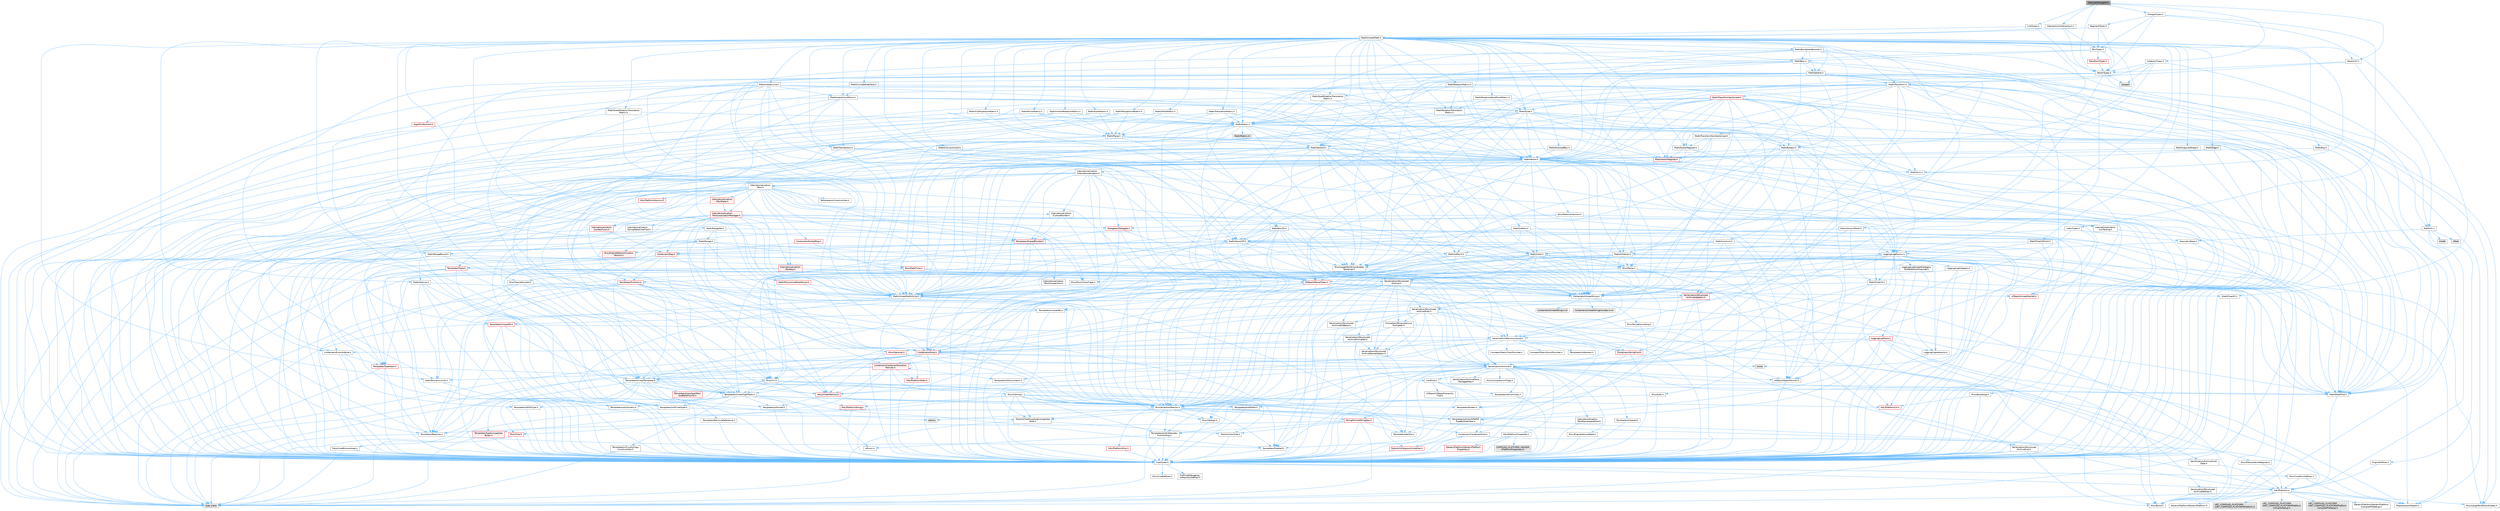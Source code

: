 digraph "IntrLine2Triangle2.h"
{
 // INTERACTIVE_SVG=YES
 // LATEX_PDF_SIZE
  bgcolor="transparent";
  edge [fontname=Helvetica,fontsize=10,labelfontname=Helvetica,labelfontsize=10];
  node [fontname=Helvetica,fontsize=10,shape=box,height=0.2,width=0.4];
  Node1 [id="Node000001",label="IntrLine2Triangle2.h",height=0.2,width=0.4,color="gray40", fillcolor="grey60", style="filled", fontcolor="black",tooltip=" "];
  Node1 -> Node2 [id="edge1_Node000001_Node000002",color="steelblue1",style="solid",tooltip=" "];
  Node2 [id="Node000002",label="VectorTypes.h",height=0.2,width=0.4,color="grey40", fillcolor="white", style="filled",URL="$d4/d5b/VectorTypes_8h.html",tooltip=" "];
  Node2 -> Node3 [id="edge2_Node000002_Node000003",color="steelblue1",style="solid",tooltip=" "];
  Node3 [id="Node000003",label="Math/Vector.h",height=0.2,width=0.4,color="grey40", fillcolor="white", style="filled",URL="$d6/dbe/Vector_8h.html",tooltip=" "];
  Node3 -> Node4 [id="edge3_Node000003_Node000004",color="steelblue1",style="solid",tooltip=" "];
  Node4 [id="Node000004",label="CoreTypes.h",height=0.2,width=0.4,color="grey40", fillcolor="white", style="filled",URL="$dc/dec/CoreTypes_8h.html",tooltip=" "];
  Node4 -> Node5 [id="edge4_Node000004_Node000005",color="steelblue1",style="solid",tooltip=" "];
  Node5 [id="Node000005",label="HAL/Platform.h",height=0.2,width=0.4,color="grey40", fillcolor="white", style="filled",URL="$d9/dd0/Platform_8h.html",tooltip=" "];
  Node5 -> Node6 [id="edge5_Node000005_Node000006",color="steelblue1",style="solid",tooltip=" "];
  Node6 [id="Node000006",label="Misc/Build.h",height=0.2,width=0.4,color="grey40", fillcolor="white", style="filled",URL="$d3/dbb/Build_8h.html",tooltip=" "];
  Node5 -> Node7 [id="edge6_Node000005_Node000007",color="steelblue1",style="solid",tooltip=" "];
  Node7 [id="Node000007",label="Misc/LargeWorldCoordinates.h",height=0.2,width=0.4,color="grey40", fillcolor="white", style="filled",URL="$d2/dcb/LargeWorldCoordinates_8h.html",tooltip=" "];
  Node5 -> Node8 [id="edge7_Node000005_Node000008",color="steelblue1",style="solid",tooltip=" "];
  Node8 [id="Node000008",label="type_traits",height=0.2,width=0.4,color="grey60", fillcolor="#E0E0E0", style="filled",tooltip=" "];
  Node5 -> Node9 [id="edge8_Node000005_Node000009",color="steelblue1",style="solid",tooltip=" "];
  Node9 [id="Node000009",label="PreprocessorHelpers.h",height=0.2,width=0.4,color="grey40", fillcolor="white", style="filled",URL="$db/ddb/PreprocessorHelpers_8h.html",tooltip=" "];
  Node5 -> Node10 [id="edge9_Node000005_Node000010",color="steelblue1",style="solid",tooltip=" "];
  Node10 [id="Node000010",label="UBT_COMPILED_PLATFORM\l/UBT_COMPILED_PLATFORMPlatform\lCompilerPreSetup.h",height=0.2,width=0.4,color="grey60", fillcolor="#E0E0E0", style="filled",tooltip=" "];
  Node5 -> Node11 [id="edge10_Node000005_Node000011",color="steelblue1",style="solid",tooltip=" "];
  Node11 [id="Node000011",label="GenericPlatform/GenericPlatform\lCompilerPreSetup.h",height=0.2,width=0.4,color="grey40", fillcolor="white", style="filled",URL="$d9/dc8/GenericPlatformCompilerPreSetup_8h.html",tooltip=" "];
  Node5 -> Node12 [id="edge11_Node000005_Node000012",color="steelblue1",style="solid",tooltip=" "];
  Node12 [id="Node000012",label="GenericPlatform/GenericPlatform.h",height=0.2,width=0.4,color="grey40", fillcolor="white", style="filled",URL="$d6/d84/GenericPlatform_8h.html",tooltip=" "];
  Node5 -> Node13 [id="edge12_Node000005_Node000013",color="steelblue1",style="solid",tooltip=" "];
  Node13 [id="Node000013",label="UBT_COMPILED_PLATFORM\l/UBT_COMPILED_PLATFORMPlatform.h",height=0.2,width=0.4,color="grey60", fillcolor="#E0E0E0", style="filled",tooltip=" "];
  Node5 -> Node14 [id="edge13_Node000005_Node000014",color="steelblue1",style="solid",tooltip=" "];
  Node14 [id="Node000014",label="UBT_COMPILED_PLATFORM\l/UBT_COMPILED_PLATFORMPlatform\lCompilerSetup.h",height=0.2,width=0.4,color="grey60", fillcolor="#E0E0E0", style="filled",tooltip=" "];
  Node4 -> Node15 [id="edge14_Node000004_Node000015",color="steelblue1",style="solid",tooltip=" "];
  Node15 [id="Node000015",label="ProfilingDebugging\l/UMemoryDefines.h",height=0.2,width=0.4,color="grey40", fillcolor="white", style="filled",URL="$d2/da2/UMemoryDefines_8h.html",tooltip=" "];
  Node4 -> Node16 [id="edge15_Node000004_Node000016",color="steelblue1",style="solid",tooltip=" "];
  Node16 [id="Node000016",label="Misc/CoreMiscDefines.h",height=0.2,width=0.4,color="grey40", fillcolor="white", style="filled",URL="$da/d38/CoreMiscDefines_8h.html",tooltip=" "];
  Node16 -> Node5 [id="edge16_Node000016_Node000005",color="steelblue1",style="solid",tooltip=" "];
  Node16 -> Node9 [id="edge17_Node000016_Node000009",color="steelblue1",style="solid",tooltip=" "];
  Node4 -> Node17 [id="edge18_Node000004_Node000017",color="steelblue1",style="solid",tooltip=" "];
  Node17 [id="Node000017",label="Misc/CoreDefines.h",height=0.2,width=0.4,color="grey40", fillcolor="white", style="filled",URL="$d3/dd2/CoreDefines_8h.html",tooltip=" "];
  Node3 -> Node18 [id="edge19_Node000003_Node000018",color="steelblue1",style="solid",tooltip=" "];
  Node18 [id="Node000018",label="Misc/AssertionMacros.h",height=0.2,width=0.4,color="grey40", fillcolor="white", style="filled",URL="$d0/dfa/AssertionMacros_8h.html",tooltip=" "];
  Node18 -> Node4 [id="edge20_Node000018_Node000004",color="steelblue1",style="solid",tooltip=" "];
  Node18 -> Node5 [id="edge21_Node000018_Node000005",color="steelblue1",style="solid",tooltip=" "];
  Node18 -> Node19 [id="edge22_Node000018_Node000019",color="steelblue1",style="solid",tooltip=" "];
  Node19 [id="Node000019",label="HAL/PlatformMisc.h",height=0.2,width=0.4,color="red", fillcolor="#FFF0F0", style="filled",URL="$d0/df5/PlatformMisc_8h.html",tooltip=" "];
  Node19 -> Node4 [id="edge23_Node000019_Node000004",color="steelblue1",style="solid",tooltip=" "];
  Node18 -> Node9 [id="edge24_Node000018_Node000009",color="steelblue1",style="solid",tooltip=" "];
  Node18 -> Node55 [id="edge25_Node000018_Node000055",color="steelblue1",style="solid",tooltip=" "];
  Node55 [id="Node000055",label="Templates/EnableIf.h",height=0.2,width=0.4,color="grey40", fillcolor="white", style="filled",URL="$d7/d60/EnableIf_8h.html",tooltip=" "];
  Node55 -> Node4 [id="edge26_Node000055_Node000004",color="steelblue1",style="solid",tooltip=" "];
  Node18 -> Node56 [id="edge27_Node000018_Node000056",color="steelblue1",style="solid",tooltip=" "];
  Node56 [id="Node000056",label="Templates/IsArrayOrRefOf\lTypeByPredicate.h",height=0.2,width=0.4,color="grey40", fillcolor="white", style="filled",URL="$d6/da1/IsArrayOrRefOfTypeByPredicate_8h.html",tooltip=" "];
  Node56 -> Node4 [id="edge28_Node000056_Node000004",color="steelblue1",style="solid",tooltip=" "];
  Node18 -> Node57 [id="edge29_Node000018_Node000057",color="steelblue1",style="solid",tooltip=" "];
  Node57 [id="Node000057",label="Templates/IsValidVariadic\lFunctionArg.h",height=0.2,width=0.4,color="grey40", fillcolor="white", style="filled",URL="$d0/dc8/IsValidVariadicFunctionArg_8h.html",tooltip=" "];
  Node57 -> Node4 [id="edge30_Node000057_Node000004",color="steelblue1",style="solid",tooltip=" "];
  Node57 -> Node58 [id="edge31_Node000057_Node000058",color="steelblue1",style="solid",tooltip=" "];
  Node58 [id="Node000058",label="IsEnum.h",height=0.2,width=0.4,color="grey40", fillcolor="white", style="filled",URL="$d4/de5/IsEnum_8h.html",tooltip=" "];
  Node57 -> Node8 [id="edge32_Node000057_Node000008",color="steelblue1",style="solid",tooltip=" "];
  Node18 -> Node59 [id="edge33_Node000018_Node000059",color="steelblue1",style="solid",tooltip=" "];
  Node59 [id="Node000059",label="Traits/IsCharEncodingCompatible\lWith.h",height=0.2,width=0.4,color="grey40", fillcolor="white", style="filled",URL="$df/dd1/IsCharEncodingCompatibleWith_8h.html",tooltip=" "];
  Node59 -> Node8 [id="edge34_Node000059_Node000008",color="steelblue1",style="solid",tooltip=" "];
  Node59 -> Node60 [id="edge35_Node000059_Node000060",color="steelblue1",style="solid",tooltip=" "];
  Node60 [id="Node000060",label="Traits/IsCharType.h",height=0.2,width=0.4,color="grey40", fillcolor="white", style="filled",URL="$db/d51/IsCharType_8h.html",tooltip=" "];
  Node60 -> Node4 [id="edge36_Node000060_Node000004",color="steelblue1",style="solid",tooltip=" "];
  Node18 -> Node61 [id="edge37_Node000018_Node000061",color="steelblue1",style="solid",tooltip=" "];
  Node61 [id="Node000061",label="Misc/VarArgs.h",height=0.2,width=0.4,color="grey40", fillcolor="white", style="filled",URL="$d5/d6f/VarArgs_8h.html",tooltip=" "];
  Node61 -> Node4 [id="edge38_Node000061_Node000004",color="steelblue1",style="solid",tooltip=" "];
  Node18 -> Node62 [id="edge39_Node000018_Node000062",color="steelblue1",style="solid",tooltip=" "];
  Node62 [id="Node000062",label="String/FormatStringSan.h",height=0.2,width=0.4,color="red", fillcolor="#FFF0F0", style="filled",URL="$d3/d8b/FormatStringSan_8h.html",tooltip=" "];
  Node62 -> Node8 [id="edge40_Node000062_Node000008",color="steelblue1",style="solid",tooltip=" "];
  Node62 -> Node4 [id="edge41_Node000062_Node000004",color="steelblue1",style="solid",tooltip=" "];
  Node62 -> Node63 [id="edge42_Node000062_Node000063",color="steelblue1",style="solid",tooltip=" "];
  Node63 [id="Node000063",label="Templates/Requires.h",height=0.2,width=0.4,color="grey40", fillcolor="white", style="filled",URL="$dc/d96/Requires_8h.html",tooltip=" "];
  Node63 -> Node55 [id="edge43_Node000063_Node000055",color="steelblue1",style="solid",tooltip=" "];
  Node63 -> Node8 [id="edge44_Node000063_Node000008",color="steelblue1",style="solid",tooltip=" "];
  Node62 -> Node64 [id="edge45_Node000062_Node000064",color="steelblue1",style="solid",tooltip=" "];
  Node64 [id="Node000064",label="Templates/Identity.h",height=0.2,width=0.4,color="grey40", fillcolor="white", style="filled",URL="$d0/dd5/Identity_8h.html",tooltip=" "];
  Node62 -> Node57 [id="edge46_Node000062_Node000057",color="steelblue1",style="solid",tooltip=" "];
  Node62 -> Node60 [id="edge47_Node000062_Node000060",color="steelblue1",style="solid",tooltip=" "];
  Node62 -> Node27 [id="edge48_Node000062_Node000027",color="steelblue1",style="solid",tooltip=" "];
  Node27 [id="Node000027",label="Containers/ContainersFwd.h",height=0.2,width=0.4,color="grey40", fillcolor="white", style="filled",URL="$d4/d0a/ContainersFwd_8h.html",tooltip=" "];
  Node27 -> Node5 [id="edge49_Node000027_Node000005",color="steelblue1",style="solid",tooltip=" "];
  Node27 -> Node4 [id="edge50_Node000027_Node000004",color="steelblue1",style="solid",tooltip=" "];
  Node27 -> Node24 [id="edge51_Node000027_Node000024",color="steelblue1",style="solid",tooltip=" "];
  Node24 [id="Node000024",label="Traits/IsContiguousContainer.h",height=0.2,width=0.4,color="red", fillcolor="#FFF0F0", style="filled",URL="$d5/d3c/IsContiguousContainer_8h.html",tooltip=" "];
  Node24 -> Node4 [id="edge52_Node000024_Node000004",color="steelblue1",style="solid",tooltip=" "];
  Node18 -> Node68 [id="edge53_Node000018_Node000068",color="steelblue1",style="solid",tooltip=" "];
  Node68 [id="Node000068",label="atomic",height=0.2,width=0.4,color="grey60", fillcolor="#E0E0E0", style="filled",tooltip=" "];
  Node3 -> Node28 [id="edge54_Node000003_Node000028",color="steelblue1",style="solid",tooltip=" "];
  Node28 [id="Node000028",label="Math/MathFwd.h",height=0.2,width=0.4,color="grey40", fillcolor="white", style="filled",URL="$d2/d10/MathFwd_8h.html",tooltip=" "];
  Node28 -> Node5 [id="edge55_Node000028_Node000005",color="steelblue1",style="solid",tooltip=" "];
  Node3 -> Node41 [id="edge56_Node000003_Node000041",color="steelblue1",style="solid",tooltip=" "];
  Node41 [id="Node000041",label="Math/NumericLimits.h",height=0.2,width=0.4,color="grey40", fillcolor="white", style="filled",URL="$df/d1b/NumericLimits_8h.html",tooltip=" "];
  Node41 -> Node4 [id="edge57_Node000041_Node000004",color="steelblue1",style="solid",tooltip=" "];
  Node3 -> Node69 [id="edge58_Node000003_Node000069",color="steelblue1",style="solid",tooltip=" "];
  Node69 [id="Node000069",label="Misc/Crc.h",height=0.2,width=0.4,color="grey40", fillcolor="white", style="filled",URL="$d4/dd2/Crc_8h.html",tooltip=" "];
  Node69 -> Node4 [id="edge59_Node000069_Node000004",color="steelblue1",style="solid",tooltip=" "];
  Node69 -> Node70 [id="edge60_Node000069_Node000070",color="steelblue1",style="solid",tooltip=" "];
  Node70 [id="Node000070",label="HAL/PlatformString.h",height=0.2,width=0.4,color="red", fillcolor="#FFF0F0", style="filled",URL="$db/db5/PlatformString_8h.html",tooltip=" "];
  Node70 -> Node4 [id="edge61_Node000070_Node000004",color="steelblue1",style="solid",tooltip=" "];
  Node69 -> Node18 [id="edge62_Node000069_Node000018",color="steelblue1",style="solid",tooltip=" "];
  Node69 -> Node72 [id="edge63_Node000069_Node000072",color="steelblue1",style="solid",tooltip=" "];
  Node72 [id="Node000072",label="Misc/CString.h",height=0.2,width=0.4,color="grey40", fillcolor="white", style="filled",URL="$d2/d49/CString_8h.html",tooltip=" "];
  Node72 -> Node4 [id="edge64_Node000072_Node000004",color="steelblue1",style="solid",tooltip=" "];
  Node72 -> Node31 [id="edge65_Node000072_Node000031",color="steelblue1",style="solid",tooltip=" "];
  Node31 [id="Node000031",label="HAL/PlatformCrt.h",height=0.2,width=0.4,color="red", fillcolor="#FFF0F0", style="filled",URL="$d8/d75/PlatformCrt_8h.html",tooltip=" "];
  Node72 -> Node70 [id="edge66_Node000072_Node000070",color="steelblue1",style="solid",tooltip=" "];
  Node72 -> Node18 [id="edge67_Node000072_Node000018",color="steelblue1",style="solid",tooltip=" "];
  Node72 -> Node73 [id="edge68_Node000072_Node000073",color="steelblue1",style="solid",tooltip=" "];
  Node73 [id="Node000073",label="Misc/Char.h",height=0.2,width=0.4,color="red", fillcolor="#FFF0F0", style="filled",URL="$d0/d58/Char_8h.html",tooltip=" "];
  Node73 -> Node4 [id="edge69_Node000073_Node000004",color="steelblue1",style="solid",tooltip=" "];
  Node73 -> Node8 [id="edge70_Node000073_Node000008",color="steelblue1",style="solid",tooltip=" "];
  Node72 -> Node61 [id="edge71_Node000072_Node000061",color="steelblue1",style="solid",tooltip=" "];
  Node72 -> Node56 [id="edge72_Node000072_Node000056",color="steelblue1",style="solid",tooltip=" "];
  Node72 -> Node57 [id="edge73_Node000072_Node000057",color="steelblue1",style="solid",tooltip=" "];
  Node72 -> Node59 [id="edge74_Node000072_Node000059",color="steelblue1",style="solid",tooltip=" "];
  Node69 -> Node73 [id="edge75_Node000069_Node000073",color="steelblue1",style="solid",tooltip=" "];
  Node69 -> Node77 [id="edge76_Node000069_Node000077",color="steelblue1",style="solid",tooltip=" "];
  Node77 [id="Node000077",label="Templates/UnrealTypeTraits.h",height=0.2,width=0.4,color="grey40", fillcolor="white", style="filled",URL="$d2/d2d/UnrealTypeTraits_8h.html",tooltip=" "];
  Node77 -> Node4 [id="edge77_Node000077_Node000004",color="steelblue1",style="solid",tooltip=" "];
  Node77 -> Node78 [id="edge78_Node000077_Node000078",color="steelblue1",style="solid",tooltip=" "];
  Node78 [id="Node000078",label="Templates/IsPointer.h",height=0.2,width=0.4,color="grey40", fillcolor="white", style="filled",URL="$d7/d05/IsPointer_8h.html",tooltip=" "];
  Node78 -> Node4 [id="edge79_Node000078_Node000004",color="steelblue1",style="solid",tooltip=" "];
  Node77 -> Node18 [id="edge80_Node000077_Node000018",color="steelblue1",style="solid",tooltip=" "];
  Node77 -> Node79 [id="edge81_Node000077_Node000079",color="steelblue1",style="solid",tooltip=" "];
  Node79 [id="Node000079",label="Templates/AndOrNot.h",height=0.2,width=0.4,color="grey40", fillcolor="white", style="filled",URL="$db/d0a/AndOrNot_8h.html",tooltip=" "];
  Node79 -> Node4 [id="edge82_Node000079_Node000004",color="steelblue1",style="solid",tooltip=" "];
  Node77 -> Node55 [id="edge83_Node000077_Node000055",color="steelblue1",style="solid",tooltip=" "];
  Node77 -> Node80 [id="edge84_Node000077_Node000080",color="steelblue1",style="solid",tooltip=" "];
  Node80 [id="Node000080",label="Templates/IsArithmetic.h",height=0.2,width=0.4,color="grey40", fillcolor="white", style="filled",URL="$d2/d5d/IsArithmetic_8h.html",tooltip=" "];
  Node80 -> Node4 [id="edge85_Node000080_Node000004",color="steelblue1",style="solid",tooltip=" "];
  Node77 -> Node58 [id="edge86_Node000077_Node000058",color="steelblue1",style="solid",tooltip=" "];
  Node77 -> Node81 [id="edge87_Node000077_Node000081",color="steelblue1",style="solid",tooltip=" "];
  Node81 [id="Node000081",label="Templates/Models.h",height=0.2,width=0.4,color="grey40", fillcolor="white", style="filled",URL="$d3/d0c/Models_8h.html",tooltip=" "];
  Node81 -> Node64 [id="edge88_Node000081_Node000064",color="steelblue1",style="solid",tooltip=" "];
  Node77 -> Node82 [id="edge89_Node000077_Node000082",color="steelblue1",style="solid",tooltip=" "];
  Node82 [id="Node000082",label="Templates/IsPODType.h",height=0.2,width=0.4,color="grey40", fillcolor="white", style="filled",URL="$d7/db1/IsPODType_8h.html",tooltip=" "];
  Node82 -> Node4 [id="edge90_Node000082_Node000004",color="steelblue1",style="solid",tooltip=" "];
  Node77 -> Node83 [id="edge91_Node000077_Node000083",color="steelblue1",style="solid",tooltip=" "];
  Node83 [id="Node000083",label="Templates/IsUECoreType.h",height=0.2,width=0.4,color="grey40", fillcolor="white", style="filled",URL="$d1/db8/IsUECoreType_8h.html",tooltip=" "];
  Node83 -> Node4 [id="edge92_Node000083_Node000004",color="steelblue1",style="solid",tooltip=" "];
  Node83 -> Node8 [id="edge93_Node000083_Node000008",color="steelblue1",style="solid",tooltip=" "];
  Node77 -> Node84 [id="edge94_Node000077_Node000084",color="steelblue1",style="solid",tooltip=" "];
  Node84 [id="Node000084",label="Templates/IsTriviallyCopy\lConstructible.h",height=0.2,width=0.4,color="grey40", fillcolor="white", style="filled",URL="$d3/d78/IsTriviallyCopyConstructible_8h.html",tooltip=" "];
  Node84 -> Node4 [id="edge95_Node000084_Node000004",color="steelblue1",style="solid",tooltip=" "];
  Node84 -> Node8 [id="edge96_Node000084_Node000008",color="steelblue1",style="solid",tooltip=" "];
  Node69 -> Node60 [id="edge97_Node000069_Node000060",color="steelblue1",style="solid",tooltip=" "];
  Node3 -> Node85 [id="edge98_Node000003_Node000085",color="steelblue1",style="solid",tooltip=" "];
  Node85 [id="Node000085",label="Math/UnrealMathUtility.h",height=0.2,width=0.4,color="grey40", fillcolor="white", style="filled",URL="$db/db8/UnrealMathUtility_8h.html",tooltip=" "];
  Node85 -> Node4 [id="edge99_Node000085_Node000004",color="steelblue1",style="solid",tooltip=" "];
  Node85 -> Node18 [id="edge100_Node000085_Node000018",color="steelblue1",style="solid",tooltip=" "];
  Node85 -> Node86 [id="edge101_Node000085_Node000086",color="steelblue1",style="solid",tooltip=" "];
  Node86 [id="Node000086",label="HAL/PlatformMath.h",height=0.2,width=0.4,color="red", fillcolor="#FFF0F0", style="filled",URL="$dc/d53/PlatformMath_8h.html",tooltip=" "];
  Node86 -> Node4 [id="edge102_Node000086_Node000004",color="steelblue1",style="solid",tooltip=" "];
  Node85 -> Node28 [id="edge103_Node000085_Node000028",color="steelblue1",style="solid",tooltip=" "];
  Node85 -> Node64 [id="edge104_Node000085_Node000064",color="steelblue1",style="solid",tooltip=" "];
  Node85 -> Node63 [id="edge105_Node000085_Node000063",color="steelblue1",style="solid",tooltip=" "];
  Node3 -> Node97 [id="edge106_Node000003_Node000097",color="steelblue1",style="solid",tooltip=" "];
  Node97 [id="Node000097",label="Containers/UnrealString.h",height=0.2,width=0.4,color="grey40", fillcolor="white", style="filled",URL="$d5/dba/UnrealString_8h.html",tooltip=" "];
  Node97 -> Node98 [id="edge107_Node000097_Node000098",color="steelblue1",style="solid",tooltip=" "];
  Node98 [id="Node000098",label="Containers/UnrealStringIncludes.h.inl",height=0.2,width=0.4,color="grey60", fillcolor="#E0E0E0", style="filled",tooltip=" "];
  Node97 -> Node99 [id="edge108_Node000097_Node000099",color="steelblue1",style="solid",tooltip=" "];
  Node99 [id="Node000099",label="Containers/UnrealString.h.inl",height=0.2,width=0.4,color="grey60", fillcolor="#E0E0E0", style="filled",tooltip=" "];
  Node97 -> Node100 [id="edge109_Node000097_Node000100",color="steelblue1",style="solid",tooltip=" "];
  Node100 [id="Node000100",label="Misc/StringFormatArg.h",height=0.2,width=0.4,color="grey40", fillcolor="white", style="filled",URL="$d2/d16/StringFormatArg_8h.html",tooltip=" "];
  Node100 -> Node27 [id="edge110_Node000100_Node000027",color="steelblue1",style="solid",tooltip=" "];
  Node3 -> Node101 [id="edge111_Node000003_Node000101",color="steelblue1",style="solid",tooltip=" "];
  Node101 [id="Node000101",label="Misc/Parse.h",height=0.2,width=0.4,color="grey40", fillcolor="white", style="filled",URL="$dc/d71/Parse_8h.html",tooltip=" "];
  Node101 -> Node21 [id="edge112_Node000101_Node000021",color="steelblue1",style="solid",tooltip=" "];
  Node21 [id="Node000021",label="Containers/StringFwd.h",height=0.2,width=0.4,color="red", fillcolor="#FFF0F0", style="filled",URL="$df/d37/StringFwd_8h.html",tooltip=" "];
  Node21 -> Node4 [id="edge113_Node000021_Node000004",color="steelblue1",style="solid",tooltip=" "];
  Node21 -> Node24 [id="edge114_Node000021_Node000024",color="steelblue1",style="solid",tooltip=" "];
  Node101 -> Node97 [id="edge115_Node000101_Node000097",color="steelblue1",style="solid",tooltip=" "];
  Node101 -> Node4 [id="edge116_Node000101_Node000004",color="steelblue1",style="solid",tooltip=" "];
  Node101 -> Node31 [id="edge117_Node000101_Node000031",color="steelblue1",style="solid",tooltip=" "];
  Node101 -> Node6 [id="edge118_Node000101_Node000006",color="steelblue1",style="solid",tooltip=" "];
  Node101 -> Node43 [id="edge119_Node000101_Node000043",color="steelblue1",style="solid",tooltip=" "];
  Node43 [id="Node000043",label="Misc/EnumClassFlags.h",height=0.2,width=0.4,color="grey40", fillcolor="white", style="filled",URL="$d8/de7/EnumClassFlags_8h.html",tooltip=" "];
  Node101 -> Node102 [id="edge120_Node000101_Node000102",color="steelblue1",style="solid",tooltip=" "];
  Node102 [id="Node000102",label="Templates/Function.h",height=0.2,width=0.4,color="red", fillcolor="#FFF0F0", style="filled",URL="$df/df5/Function_8h.html",tooltip=" "];
  Node102 -> Node4 [id="edge121_Node000102_Node000004",color="steelblue1",style="solid",tooltip=" "];
  Node102 -> Node18 [id="edge122_Node000102_Node000018",color="steelblue1",style="solid",tooltip=" "];
  Node102 -> Node105 [id="edge123_Node000102_Node000105",color="steelblue1",style="solid",tooltip=" "];
  Node105 [id="Node000105",label="HAL/UnrealMemory.h",height=0.2,width=0.4,color="red", fillcolor="#FFF0F0", style="filled",URL="$d9/d96/UnrealMemory_8h.html",tooltip=" "];
  Node105 -> Node4 [id="edge124_Node000105_Node000004",color="steelblue1",style="solid",tooltip=" "];
  Node105 -> Node78 [id="edge125_Node000105_Node000078",color="steelblue1",style="solid",tooltip=" "];
  Node102 -> Node77 [id="edge126_Node000102_Node000077",color="steelblue1",style="solid",tooltip=" "];
  Node102 -> Node122 [id="edge127_Node000102_Node000122",color="steelblue1",style="solid",tooltip=" "];
  Node122 [id="Node000122",label="Templates/UnrealTemplate.h",height=0.2,width=0.4,color="grey40", fillcolor="white", style="filled",URL="$d4/d24/UnrealTemplate_8h.html",tooltip=" "];
  Node122 -> Node4 [id="edge128_Node000122_Node000004",color="steelblue1",style="solid",tooltip=" "];
  Node122 -> Node78 [id="edge129_Node000122_Node000078",color="steelblue1",style="solid",tooltip=" "];
  Node122 -> Node105 [id="edge130_Node000122_Node000105",color="steelblue1",style="solid",tooltip=" "];
  Node122 -> Node123 [id="edge131_Node000122_Node000123",color="steelblue1",style="solid",tooltip=" "];
  Node123 [id="Node000123",label="Templates/CopyQualifiers\lAndRefsFromTo.h",height=0.2,width=0.4,color="red", fillcolor="#FFF0F0", style="filled",URL="$d3/db3/CopyQualifiersAndRefsFromTo_8h.html",tooltip=" "];
  Node122 -> Node77 [id="edge132_Node000122_Node000077",color="steelblue1",style="solid",tooltip=" "];
  Node122 -> Node89 [id="edge133_Node000122_Node000089",color="steelblue1",style="solid",tooltip=" "];
  Node89 [id="Node000089",label="Templates/RemoveReference.h",height=0.2,width=0.4,color="grey40", fillcolor="white", style="filled",URL="$da/dbe/RemoveReference_8h.html",tooltip=" "];
  Node89 -> Node4 [id="edge134_Node000089_Node000004",color="steelblue1",style="solid",tooltip=" "];
  Node122 -> Node63 [id="edge135_Node000122_Node000063",color="steelblue1",style="solid",tooltip=" "];
  Node122 -> Node94 [id="edge136_Node000122_Node000094",color="steelblue1",style="solid",tooltip=" "];
  Node94 [id="Node000094",label="Templates/TypeCompatible\lBytes.h",height=0.2,width=0.4,color="red", fillcolor="#FFF0F0", style="filled",URL="$df/d0a/TypeCompatibleBytes_8h.html",tooltip=" "];
  Node94 -> Node4 [id="edge137_Node000094_Node000004",color="steelblue1",style="solid",tooltip=" "];
  Node94 -> Node8 [id="edge138_Node000094_Node000008",color="steelblue1",style="solid",tooltip=" "];
  Node122 -> Node64 [id="edge139_Node000122_Node000064",color="steelblue1",style="solid",tooltip=" "];
  Node122 -> Node24 [id="edge140_Node000122_Node000024",color="steelblue1",style="solid",tooltip=" "];
  Node122 -> Node125 [id="edge141_Node000122_Node000125",color="steelblue1",style="solid",tooltip=" "];
  Node125 [id="Node000125",label="Traits/UseBitwiseSwap.h",height=0.2,width=0.4,color="grey40", fillcolor="white", style="filled",URL="$db/df3/UseBitwiseSwap_8h.html",tooltip=" "];
  Node125 -> Node4 [id="edge142_Node000125_Node000004",color="steelblue1",style="solid",tooltip=" "];
  Node125 -> Node8 [id="edge143_Node000125_Node000008",color="steelblue1",style="solid",tooltip=" "];
  Node122 -> Node8 [id="edge144_Node000122_Node000008",color="steelblue1",style="solid",tooltip=" "];
  Node102 -> Node63 [id="edge145_Node000102_Node000063",color="steelblue1",style="solid",tooltip=" "];
  Node102 -> Node85 [id="edge146_Node000102_Node000085",color="steelblue1",style="solid",tooltip=" "];
  Node102 -> Node8 [id="edge147_Node000102_Node000008",color="steelblue1",style="solid",tooltip=" "];
  Node3 -> Node126 [id="edge148_Node000003_Node000126",color="steelblue1",style="solid",tooltip=" "];
  Node126 [id="Node000126",label="Misc/LargeWorldCoordinates\lSerializer.h",height=0.2,width=0.4,color="grey40", fillcolor="white", style="filled",URL="$d7/df9/LargeWorldCoordinatesSerializer_8h.html",tooltip=" "];
  Node126 -> Node127 [id="edge149_Node000126_Node000127",color="steelblue1",style="solid",tooltip=" "];
  Node127 [id="Node000127",label="UObject/NameTypes.h",height=0.2,width=0.4,color="red", fillcolor="#FFF0F0", style="filled",URL="$d6/d35/NameTypes_8h.html",tooltip=" "];
  Node127 -> Node4 [id="edge150_Node000127_Node000004",color="steelblue1",style="solid",tooltip=" "];
  Node127 -> Node18 [id="edge151_Node000127_Node000018",color="steelblue1",style="solid",tooltip=" "];
  Node127 -> Node105 [id="edge152_Node000127_Node000105",color="steelblue1",style="solid",tooltip=" "];
  Node127 -> Node77 [id="edge153_Node000127_Node000077",color="steelblue1",style="solid",tooltip=" "];
  Node127 -> Node122 [id="edge154_Node000127_Node000122",color="steelblue1",style="solid",tooltip=" "];
  Node127 -> Node97 [id="edge155_Node000127_Node000097",color="steelblue1",style="solid",tooltip=" "];
  Node127 -> Node21 [id="edge156_Node000127_Node000021",color="steelblue1",style="solid",tooltip=" "];
  Node127 -> Node178 [id="edge157_Node000127_Node000178",color="steelblue1",style="solid",tooltip=" "];
  Node178 [id="Node000178",label="UObject/UnrealNames.h",height=0.2,width=0.4,color="red", fillcolor="#FFF0F0", style="filled",URL="$d8/db1/UnrealNames_8h.html",tooltip=" "];
  Node178 -> Node4 [id="edge158_Node000178_Node000004",color="steelblue1",style="solid",tooltip=" "];
  Node127 -> Node152 [id="edge159_Node000127_Node000152",color="steelblue1",style="solid",tooltip=" "];
  Node152 [id="Node000152",label="Serialization/MemoryLayout.h",height=0.2,width=0.4,color="grey40", fillcolor="white", style="filled",URL="$d7/d66/MemoryLayout_8h.html",tooltip=" "];
  Node152 -> Node153 [id="edge160_Node000152_Node000153",color="steelblue1",style="solid",tooltip=" "];
  Node153 [id="Node000153",label="Concepts/StaticClassProvider.h",height=0.2,width=0.4,color="grey40", fillcolor="white", style="filled",URL="$dd/d83/StaticClassProvider_8h.html",tooltip=" "];
  Node152 -> Node154 [id="edge161_Node000152_Node000154",color="steelblue1",style="solid",tooltip=" "];
  Node154 [id="Node000154",label="Concepts/StaticStructProvider.h",height=0.2,width=0.4,color="grey40", fillcolor="white", style="filled",URL="$d5/d77/StaticStructProvider_8h.html",tooltip=" "];
  Node152 -> Node155 [id="edge162_Node000152_Node000155",color="steelblue1",style="solid",tooltip=" "];
  Node155 [id="Node000155",label="Containers/EnumAsByte.h",height=0.2,width=0.4,color="grey40", fillcolor="white", style="filled",URL="$d6/d9a/EnumAsByte_8h.html",tooltip=" "];
  Node155 -> Node4 [id="edge163_Node000155_Node000004",color="steelblue1",style="solid",tooltip=" "];
  Node155 -> Node82 [id="edge164_Node000155_Node000082",color="steelblue1",style="solid",tooltip=" "];
  Node155 -> Node156 [id="edge165_Node000155_Node000156",color="steelblue1",style="solid",tooltip=" "];
  Node156 [id="Node000156",label="Templates/TypeHash.h",height=0.2,width=0.4,color="red", fillcolor="#FFF0F0", style="filled",URL="$d1/d62/TypeHash_8h.html",tooltip=" "];
  Node156 -> Node4 [id="edge166_Node000156_Node000004",color="steelblue1",style="solid",tooltip=" "];
  Node156 -> Node63 [id="edge167_Node000156_Node000063",color="steelblue1",style="solid",tooltip=" "];
  Node156 -> Node69 [id="edge168_Node000156_Node000069",color="steelblue1",style="solid",tooltip=" "];
  Node156 -> Node8 [id="edge169_Node000156_Node000008",color="steelblue1",style="solid",tooltip=" "];
  Node152 -> Node21 [id="edge170_Node000152_Node000021",color="steelblue1",style="solid",tooltip=" "];
  Node152 -> Node105 [id="edge171_Node000152_Node000105",color="steelblue1",style="solid",tooltip=" "];
  Node152 -> Node158 [id="edge172_Node000152_Node000158",color="steelblue1",style="solid",tooltip=" "];
  Node158 [id="Node000158",label="Misc/DelayedAutoRegister.h",height=0.2,width=0.4,color="grey40", fillcolor="white", style="filled",URL="$d1/dda/DelayedAutoRegister_8h.html",tooltip=" "];
  Node158 -> Node5 [id="edge173_Node000158_Node000005",color="steelblue1",style="solid",tooltip=" "];
  Node152 -> Node55 [id="edge174_Node000152_Node000055",color="steelblue1",style="solid",tooltip=" "];
  Node152 -> Node159 [id="edge175_Node000152_Node000159",color="steelblue1",style="solid",tooltip=" "];
  Node159 [id="Node000159",label="Templates/IsAbstract.h",height=0.2,width=0.4,color="grey40", fillcolor="white", style="filled",URL="$d8/db7/IsAbstract_8h.html",tooltip=" "];
  Node152 -> Node134 [id="edge176_Node000152_Node000134",color="steelblue1",style="solid",tooltip=" "];
  Node134 [id="Node000134",label="Templates/IsPolymorphic.h",height=0.2,width=0.4,color="grey40", fillcolor="white", style="filled",URL="$dc/d20/IsPolymorphic_8h.html",tooltip=" "];
  Node152 -> Node81 [id="edge177_Node000152_Node000081",color="steelblue1",style="solid",tooltip=" "];
  Node152 -> Node122 [id="edge178_Node000152_Node000122",color="steelblue1",style="solid",tooltip=" "];
  Node126 -> Node150 [id="edge179_Node000126_Node000150",color="steelblue1",style="solid",tooltip=" "];
  Node150 [id="Node000150",label="UObject/ObjectVersion.h",height=0.2,width=0.4,color="grey40", fillcolor="white", style="filled",URL="$da/d63/ObjectVersion_8h.html",tooltip=" "];
  Node150 -> Node4 [id="edge180_Node000150_Node000004",color="steelblue1",style="solid",tooltip=" "];
  Node126 -> Node186 [id="edge181_Node000126_Node000186",color="steelblue1",style="solid",tooltip=" "];
  Node186 [id="Node000186",label="Serialization/Structured\lArchive.h",height=0.2,width=0.4,color="grey40", fillcolor="white", style="filled",URL="$d9/d1e/StructuredArchive_8h.html",tooltip=" "];
  Node186 -> Node136 [id="edge182_Node000186_Node000136",color="steelblue1",style="solid",tooltip=" "];
  Node136 [id="Node000136",label="Containers/Array.h",height=0.2,width=0.4,color="red", fillcolor="#FFF0F0", style="filled",URL="$df/dd0/Array_8h.html",tooltip=" "];
  Node136 -> Node4 [id="edge183_Node000136_Node000004",color="steelblue1",style="solid",tooltip=" "];
  Node136 -> Node18 [id="edge184_Node000136_Node000018",color="steelblue1",style="solid",tooltip=" "];
  Node136 -> Node105 [id="edge185_Node000136_Node000105",color="steelblue1",style="solid",tooltip=" "];
  Node136 -> Node77 [id="edge186_Node000136_Node000077",color="steelblue1",style="solid",tooltip=" "];
  Node136 -> Node122 [id="edge187_Node000136_Node000122",color="steelblue1",style="solid",tooltip=" "];
  Node136 -> Node132 [id="edge188_Node000136_Node000132",color="steelblue1",style="solid",tooltip=" "];
  Node132 [id="Node000132",label="Containers/ContainerAllocation\lPolicies.h",height=0.2,width=0.4,color="red", fillcolor="#FFF0F0", style="filled",URL="$d7/dff/ContainerAllocationPolicies_8h.html",tooltip=" "];
  Node132 -> Node4 [id="edge189_Node000132_Node000004",color="steelblue1",style="solid",tooltip=" "];
  Node132 -> Node132 [id="edge190_Node000132_Node000132",color="steelblue1",style="solid",tooltip=" "];
  Node132 -> Node86 [id="edge191_Node000132_Node000086",color="steelblue1",style="solid",tooltip=" "];
  Node132 -> Node105 [id="edge192_Node000132_Node000105",color="steelblue1",style="solid",tooltip=" "];
  Node132 -> Node41 [id="edge193_Node000132_Node000041",color="steelblue1",style="solid",tooltip=" "];
  Node132 -> Node18 [id="edge194_Node000132_Node000018",color="steelblue1",style="solid",tooltip=" "];
  Node132 -> Node134 [id="edge195_Node000132_Node000134",color="steelblue1",style="solid",tooltip=" "];
  Node132 -> Node94 [id="edge196_Node000132_Node000094",color="steelblue1",style="solid",tooltip=" "];
  Node132 -> Node8 [id="edge197_Node000132_Node000008",color="steelblue1",style="solid",tooltip=" "];
  Node136 -> Node141 [id="edge198_Node000136_Node000141",color="steelblue1",style="solid",tooltip=" "];
  Node141 [id="Node000141",label="Serialization/Archive.h",height=0.2,width=0.4,color="grey40", fillcolor="white", style="filled",URL="$d7/d3b/Archive_8h.html",tooltip=" "];
  Node141 -> Node26 [id="edge199_Node000141_Node000026",color="steelblue1",style="solid",tooltip=" "];
  Node26 [id="Node000026",label="CoreFwd.h",height=0.2,width=0.4,color="grey40", fillcolor="white", style="filled",URL="$d1/d1e/CoreFwd_8h.html",tooltip=" "];
  Node26 -> Node4 [id="edge200_Node000026_Node000004",color="steelblue1",style="solid",tooltip=" "];
  Node26 -> Node27 [id="edge201_Node000026_Node000027",color="steelblue1",style="solid",tooltip=" "];
  Node26 -> Node28 [id="edge202_Node000026_Node000028",color="steelblue1",style="solid",tooltip=" "];
  Node26 -> Node29 [id="edge203_Node000026_Node000029",color="steelblue1",style="solid",tooltip=" "];
  Node29 [id="Node000029",label="UObject/UObjectHierarchy\lFwd.h",height=0.2,width=0.4,color="grey40", fillcolor="white", style="filled",URL="$d3/d13/UObjectHierarchyFwd_8h.html",tooltip=" "];
  Node141 -> Node4 [id="edge204_Node000141_Node000004",color="steelblue1",style="solid",tooltip=" "];
  Node141 -> Node142 [id="edge205_Node000141_Node000142",color="steelblue1",style="solid",tooltip=" "];
  Node142 [id="Node000142",label="HAL/PlatformProperties.h",height=0.2,width=0.4,color="grey40", fillcolor="white", style="filled",URL="$d9/db0/PlatformProperties_8h.html",tooltip=" "];
  Node142 -> Node4 [id="edge206_Node000142_Node000004",color="steelblue1",style="solid",tooltip=" "];
  Node142 -> Node143 [id="edge207_Node000142_Node000143",color="steelblue1",style="solid",tooltip=" "];
  Node143 [id="Node000143",label="GenericPlatform/GenericPlatform\lProperties.h",height=0.2,width=0.4,color="red", fillcolor="#FFF0F0", style="filled",URL="$d2/dcd/GenericPlatformProperties_8h.html",tooltip=" "];
  Node143 -> Node4 [id="edge208_Node000143_Node000004",color="steelblue1",style="solid",tooltip=" "];
  Node142 -> Node144 [id="edge209_Node000142_Node000144",color="steelblue1",style="solid",tooltip=" "];
  Node144 [id="Node000144",label="COMPILED_PLATFORM_HEADER\l(PlatformProperties.h)",height=0.2,width=0.4,color="grey60", fillcolor="#E0E0E0", style="filled",tooltip=" "];
  Node141 -> Node145 [id="edge210_Node000141_Node000145",color="steelblue1",style="solid",tooltip=" "];
  Node145 [id="Node000145",label="Internationalization\l/TextNamespaceFwd.h",height=0.2,width=0.4,color="grey40", fillcolor="white", style="filled",URL="$d8/d97/TextNamespaceFwd_8h.html",tooltip=" "];
  Node145 -> Node4 [id="edge211_Node000145_Node000004",color="steelblue1",style="solid",tooltip=" "];
  Node141 -> Node28 [id="edge212_Node000141_Node000028",color="steelblue1",style="solid",tooltip=" "];
  Node141 -> Node18 [id="edge213_Node000141_Node000018",color="steelblue1",style="solid",tooltip=" "];
  Node141 -> Node6 [id="edge214_Node000141_Node000006",color="steelblue1",style="solid",tooltip=" "];
  Node141 -> Node42 [id="edge215_Node000141_Node000042",color="steelblue1",style="solid",tooltip=" "];
  Node42 [id="Node000042",label="Misc/CompressionFlags.h",height=0.2,width=0.4,color="grey40", fillcolor="white", style="filled",URL="$d9/d76/CompressionFlags_8h.html",tooltip=" "];
  Node141 -> Node146 [id="edge216_Node000141_Node000146",color="steelblue1",style="solid",tooltip=" "];
  Node146 [id="Node000146",label="Misc/EngineVersionBase.h",height=0.2,width=0.4,color="grey40", fillcolor="white", style="filled",URL="$d5/d2b/EngineVersionBase_8h.html",tooltip=" "];
  Node146 -> Node4 [id="edge217_Node000146_Node000004",color="steelblue1",style="solid",tooltip=" "];
  Node141 -> Node61 [id="edge218_Node000141_Node000061",color="steelblue1",style="solid",tooltip=" "];
  Node141 -> Node147 [id="edge219_Node000141_Node000147",color="steelblue1",style="solid",tooltip=" "];
  Node147 [id="Node000147",label="Serialization/ArchiveCook\lData.h",height=0.2,width=0.4,color="grey40", fillcolor="white", style="filled",URL="$dc/db6/ArchiveCookData_8h.html",tooltip=" "];
  Node147 -> Node5 [id="edge220_Node000147_Node000005",color="steelblue1",style="solid",tooltip=" "];
  Node141 -> Node148 [id="edge221_Node000141_Node000148",color="steelblue1",style="solid",tooltip=" "];
  Node148 [id="Node000148",label="Serialization/ArchiveSave\lPackageData.h",height=0.2,width=0.4,color="grey40", fillcolor="white", style="filled",URL="$d1/d37/ArchiveSavePackageData_8h.html",tooltip=" "];
  Node141 -> Node55 [id="edge222_Node000141_Node000055",color="steelblue1",style="solid",tooltip=" "];
  Node141 -> Node56 [id="edge223_Node000141_Node000056",color="steelblue1",style="solid",tooltip=" "];
  Node141 -> Node149 [id="edge224_Node000141_Node000149",color="steelblue1",style="solid",tooltip=" "];
  Node149 [id="Node000149",label="Templates/IsEnumClass.h",height=0.2,width=0.4,color="grey40", fillcolor="white", style="filled",URL="$d7/d15/IsEnumClass_8h.html",tooltip=" "];
  Node149 -> Node4 [id="edge225_Node000149_Node000004",color="steelblue1",style="solid",tooltip=" "];
  Node149 -> Node79 [id="edge226_Node000149_Node000079",color="steelblue1",style="solid",tooltip=" "];
  Node141 -> Node92 [id="edge227_Node000141_Node000092",color="steelblue1",style="solid",tooltip=" "];
  Node92 [id="Node000092",label="Templates/IsSigned.h",height=0.2,width=0.4,color="grey40", fillcolor="white", style="filled",URL="$d8/dd8/IsSigned_8h.html",tooltip=" "];
  Node92 -> Node4 [id="edge228_Node000092_Node000004",color="steelblue1",style="solid",tooltip=" "];
  Node141 -> Node57 [id="edge229_Node000141_Node000057",color="steelblue1",style="solid",tooltip=" "];
  Node141 -> Node122 [id="edge230_Node000141_Node000122",color="steelblue1",style="solid",tooltip=" "];
  Node141 -> Node59 [id="edge231_Node000141_Node000059",color="steelblue1",style="solid",tooltip=" "];
  Node141 -> Node150 [id="edge232_Node000141_Node000150",color="steelblue1",style="solid",tooltip=" "];
  Node136 -> Node63 [id="edge233_Node000136_Node000063",color="steelblue1",style="solid",tooltip=" "];
  Node136 -> Node95 [id="edge234_Node000136_Node000095",color="steelblue1",style="solid",tooltip=" "];
  Node95 [id="Node000095",label="limits",height=0.2,width=0.4,color="grey60", fillcolor="#E0E0E0", style="filled",tooltip=" "];
  Node136 -> Node8 [id="edge235_Node000136_Node000008",color="steelblue1",style="solid",tooltip=" "];
  Node186 -> Node132 [id="edge236_Node000186_Node000132",color="steelblue1",style="solid",tooltip=" "];
  Node186 -> Node4 [id="edge237_Node000186_Node000004",color="steelblue1",style="solid",tooltip=" "];
  Node186 -> Node187 [id="edge238_Node000186_Node000187",color="steelblue1",style="solid",tooltip=" "];
  Node187 [id="Node000187",label="Formatters/BinaryArchive\lFormatter.h",height=0.2,width=0.4,color="grey40", fillcolor="white", style="filled",URL="$d2/d01/BinaryArchiveFormatter_8h.html",tooltip=" "];
  Node187 -> Node136 [id="edge239_Node000187_Node000136",color="steelblue1",style="solid",tooltip=" "];
  Node187 -> Node5 [id="edge240_Node000187_Node000005",color="steelblue1",style="solid",tooltip=" "];
  Node187 -> Node141 [id="edge241_Node000187_Node000141",color="steelblue1",style="solid",tooltip=" "];
  Node187 -> Node188 [id="edge242_Node000187_Node000188",color="steelblue1",style="solid",tooltip=" "];
  Node188 [id="Node000188",label="Serialization/Structured\lArchiveFormatter.h",height=0.2,width=0.4,color="grey40", fillcolor="white", style="filled",URL="$db/dfe/StructuredArchiveFormatter_8h.html",tooltip=" "];
  Node188 -> Node136 [id="edge243_Node000188_Node000136",color="steelblue1",style="solid",tooltip=" "];
  Node188 -> Node26 [id="edge244_Node000188_Node000026",color="steelblue1",style="solid",tooltip=" "];
  Node188 -> Node4 [id="edge245_Node000188_Node000004",color="steelblue1",style="solid",tooltip=" "];
  Node188 -> Node189 [id="edge246_Node000188_Node000189",color="steelblue1",style="solid",tooltip=" "];
  Node189 [id="Node000189",label="Serialization/Structured\lArchiveNameHelpers.h",height=0.2,width=0.4,color="grey40", fillcolor="white", style="filled",URL="$d0/d7b/StructuredArchiveNameHelpers_8h.html",tooltip=" "];
  Node189 -> Node4 [id="edge247_Node000189_Node000004",color="steelblue1",style="solid",tooltip=" "];
  Node189 -> Node64 [id="edge248_Node000189_Node000064",color="steelblue1",style="solid",tooltip=" "];
  Node187 -> Node189 [id="edge249_Node000187_Node000189",color="steelblue1",style="solid",tooltip=" "];
  Node186 -> Node6 [id="edge250_Node000186_Node000006",color="steelblue1",style="solid",tooltip=" "];
  Node186 -> Node141 [id="edge251_Node000186_Node000141",color="steelblue1",style="solid",tooltip=" "];
  Node186 -> Node190 [id="edge252_Node000186_Node000190",color="steelblue1",style="solid",tooltip=" "];
  Node190 [id="Node000190",label="Serialization/Structured\lArchiveAdapters.h",height=0.2,width=0.4,color="red", fillcolor="#FFF0F0", style="filled",URL="$d3/de1/StructuredArchiveAdapters_8h.html",tooltip=" "];
  Node190 -> Node4 [id="edge253_Node000190_Node000004",color="steelblue1",style="solid",tooltip=" "];
  Node190 -> Node81 [id="edge254_Node000190_Node000081",color="steelblue1",style="solid",tooltip=" "];
  Node190 -> Node193 [id="edge255_Node000190_Node000193",color="steelblue1",style="solid",tooltip=" "];
  Node193 [id="Node000193",label="Serialization/Structured\lArchiveSlots.h",height=0.2,width=0.4,color="grey40", fillcolor="white", style="filled",URL="$d2/d87/StructuredArchiveSlots_8h.html",tooltip=" "];
  Node193 -> Node136 [id="edge256_Node000193_Node000136",color="steelblue1",style="solid",tooltip=" "];
  Node193 -> Node4 [id="edge257_Node000193_Node000004",color="steelblue1",style="solid",tooltip=" "];
  Node193 -> Node187 [id="edge258_Node000193_Node000187",color="steelblue1",style="solid",tooltip=" "];
  Node193 -> Node6 [id="edge259_Node000193_Node000006",color="steelblue1",style="solid",tooltip=" "];
  Node193 -> Node194 [id="edge260_Node000193_Node000194",color="steelblue1",style="solid",tooltip=" "];
  Node194 [id="Node000194",label="Misc/Optional.h",height=0.2,width=0.4,color="red", fillcolor="#FFF0F0", style="filled",URL="$d2/dae/Optional_8h.html",tooltip=" "];
  Node194 -> Node4 [id="edge261_Node000194_Node000004",color="steelblue1",style="solid",tooltip=" "];
  Node194 -> Node18 [id="edge262_Node000194_Node000018",color="steelblue1",style="solid",tooltip=" "];
  Node194 -> Node122 [id="edge263_Node000194_Node000122",color="steelblue1",style="solid",tooltip=" "];
  Node194 -> Node141 [id="edge264_Node000194_Node000141",color="steelblue1",style="solid",tooltip=" "];
  Node193 -> Node141 [id="edge265_Node000193_Node000141",color="steelblue1",style="solid",tooltip=" "];
  Node193 -> Node195 [id="edge266_Node000193_Node000195",color="steelblue1",style="solid",tooltip=" "];
  Node195 [id="Node000195",label="Serialization/Structured\lArchiveFwd.h",height=0.2,width=0.4,color="grey40", fillcolor="white", style="filled",URL="$d2/df9/StructuredArchiveFwd_8h.html",tooltip=" "];
  Node195 -> Node4 [id="edge267_Node000195_Node000004",color="steelblue1",style="solid",tooltip=" "];
  Node195 -> Node6 [id="edge268_Node000195_Node000006",color="steelblue1",style="solid",tooltip=" "];
  Node195 -> Node8 [id="edge269_Node000195_Node000008",color="steelblue1",style="solid",tooltip=" "];
  Node193 -> Node189 [id="edge270_Node000193_Node000189",color="steelblue1",style="solid",tooltip=" "];
  Node193 -> Node196 [id="edge271_Node000193_Node000196",color="steelblue1",style="solid",tooltip=" "];
  Node196 [id="Node000196",label="Serialization/Structured\lArchiveSlotBase.h",height=0.2,width=0.4,color="grey40", fillcolor="white", style="filled",URL="$d9/d9a/StructuredArchiveSlotBase_8h.html",tooltip=" "];
  Node196 -> Node4 [id="edge272_Node000196_Node000004",color="steelblue1",style="solid",tooltip=" "];
  Node193 -> Node55 [id="edge273_Node000193_Node000055",color="steelblue1",style="solid",tooltip=" "];
  Node193 -> Node149 [id="edge274_Node000193_Node000149",color="steelblue1",style="solid",tooltip=" "];
  Node190 -> Node197 [id="edge275_Node000190_Node000197",color="steelblue1",style="solid",tooltip=" "];
  Node197 [id="Node000197",label="Templates/UniqueObj.h",height=0.2,width=0.4,color="grey40", fillcolor="white", style="filled",URL="$da/d95/UniqueObj_8h.html",tooltip=" "];
  Node197 -> Node4 [id="edge276_Node000197_Node000004",color="steelblue1",style="solid",tooltip=" "];
  Node197 -> Node198 [id="edge277_Node000197_Node000198",color="steelblue1",style="solid",tooltip=" "];
  Node198 [id="Node000198",label="Templates/UniquePtr.h",height=0.2,width=0.4,color="red", fillcolor="#FFF0F0", style="filled",URL="$de/d1a/UniquePtr_8h.html",tooltip=" "];
  Node198 -> Node4 [id="edge278_Node000198_Node000004",color="steelblue1",style="solid",tooltip=" "];
  Node198 -> Node122 [id="edge279_Node000198_Node000122",color="steelblue1",style="solid",tooltip=" "];
  Node198 -> Node63 [id="edge280_Node000198_Node000063",color="steelblue1",style="solid",tooltip=" "];
  Node198 -> Node152 [id="edge281_Node000198_Node000152",color="steelblue1",style="solid",tooltip=" "];
  Node198 -> Node8 [id="edge282_Node000198_Node000008",color="steelblue1",style="solid",tooltip=" "];
  Node186 -> Node200 [id="edge283_Node000186_Node000200",color="steelblue1",style="solid",tooltip=" "];
  Node200 [id="Node000200",label="Serialization/Structured\lArchiveDefines.h",height=0.2,width=0.4,color="grey40", fillcolor="white", style="filled",URL="$d3/d61/StructuredArchiveDefines_8h.html",tooltip=" "];
  Node200 -> Node6 [id="edge284_Node000200_Node000006",color="steelblue1",style="solid",tooltip=" "];
  Node186 -> Node188 [id="edge285_Node000186_Node000188",color="steelblue1",style="solid",tooltip=" "];
  Node186 -> Node195 [id="edge286_Node000186_Node000195",color="steelblue1",style="solid",tooltip=" "];
  Node186 -> Node189 [id="edge287_Node000186_Node000189",color="steelblue1",style="solid",tooltip=" "];
  Node186 -> Node196 [id="edge288_Node000186_Node000196",color="steelblue1",style="solid",tooltip=" "];
  Node186 -> Node193 [id="edge289_Node000186_Node000193",color="steelblue1",style="solid",tooltip=" "];
  Node186 -> Node197 [id="edge290_Node000186_Node000197",color="steelblue1",style="solid",tooltip=" "];
  Node3 -> Node201 [id="edge291_Node000003_Node000201",color="steelblue1",style="solid",tooltip=" "];
  Node201 [id="Node000201",label="Misc/NetworkVersion.h",height=0.2,width=0.4,color="grey40", fillcolor="white", style="filled",URL="$d7/d4b/NetworkVersion_8h.html",tooltip=" "];
  Node201 -> Node97 [id="edge292_Node000201_Node000097",color="steelblue1",style="solid",tooltip=" "];
  Node201 -> Node4 [id="edge293_Node000201_Node000004",color="steelblue1",style="solid",tooltip=" "];
  Node201 -> Node202 [id="edge294_Node000201_Node000202",color="steelblue1",style="solid",tooltip=" "];
  Node202 [id="Node000202",label="Delegates/Delegate.h",height=0.2,width=0.4,color="red", fillcolor="#FFF0F0", style="filled",URL="$d4/d80/Delegate_8h.html",tooltip=" "];
  Node202 -> Node4 [id="edge295_Node000202_Node000004",color="steelblue1",style="solid",tooltip=" "];
  Node202 -> Node18 [id="edge296_Node000202_Node000018",color="steelblue1",style="solid",tooltip=" "];
  Node202 -> Node127 [id="edge297_Node000202_Node000127",color="steelblue1",style="solid",tooltip=" "];
  Node202 -> Node203 [id="edge298_Node000202_Node000203",color="steelblue1",style="solid",tooltip=" "];
  Node203 [id="Node000203",label="Templates/SharedPointer.h",height=0.2,width=0.4,color="red", fillcolor="#FFF0F0", style="filled",URL="$d2/d17/SharedPointer_8h.html",tooltip=" "];
  Node203 -> Node4 [id="edge299_Node000203_Node000004",color="steelblue1",style="solid",tooltip=" "];
  Node203 -> Node18 [id="edge300_Node000203_Node000018",color="steelblue1",style="solid",tooltip=" "];
  Node203 -> Node105 [id="edge301_Node000203_Node000105",color="steelblue1",style="solid",tooltip=" "];
  Node203 -> Node136 [id="edge302_Node000203_Node000136",color="steelblue1",style="solid",tooltip=" "];
  Node203 -> Node205 [id="edge303_Node000203_Node000205",color="steelblue1",style="solid",tooltip=" "];
  Node205 [id="Node000205",label="Containers/Map.h",height=0.2,width=0.4,color="red", fillcolor="#FFF0F0", style="filled",URL="$df/d79/Map_8h.html",tooltip=" "];
  Node205 -> Node4 [id="edge304_Node000205_Node000004",color="steelblue1",style="solid",tooltip=" "];
  Node205 -> Node97 [id="edge305_Node000205_Node000097",color="steelblue1",style="solid",tooltip=" "];
  Node205 -> Node18 [id="edge306_Node000205_Node000018",color="steelblue1",style="solid",tooltip=" "];
  Node205 -> Node102 [id="edge307_Node000205_Node000102",color="steelblue1",style="solid",tooltip=" "];
  Node205 -> Node214 [id="edge308_Node000205_Node000214",color="steelblue1",style="solid",tooltip=" "];
  Node214 [id="Node000214",label="Templates/Tuple.h",height=0.2,width=0.4,color="red", fillcolor="#FFF0F0", style="filled",URL="$d2/d4f/Tuple_8h.html",tooltip=" "];
  Node214 -> Node4 [id="edge309_Node000214_Node000004",color="steelblue1",style="solid",tooltip=" "];
  Node214 -> Node122 [id="edge310_Node000214_Node000122",color="steelblue1",style="solid",tooltip=" "];
  Node214 -> Node186 [id="edge311_Node000214_Node000186",color="steelblue1",style="solid",tooltip=" "];
  Node214 -> Node152 [id="edge312_Node000214_Node000152",color="steelblue1",style="solid",tooltip=" "];
  Node214 -> Node63 [id="edge313_Node000214_Node000063",color="steelblue1",style="solid",tooltip=" "];
  Node214 -> Node156 [id="edge314_Node000214_Node000156",color="steelblue1",style="solid",tooltip=" "];
  Node214 -> Node8 [id="edge315_Node000214_Node000008",color="steelblue1",style="solid",tooltip=" "];
  Node205 -> Node122 [id="edge316_Node000205_Node000122",color="steelblue1",style="solid",tooltip=" "];
  Node205 -> Node77 [id="edge317_Node000205_Node000077",color="steelblue1",style="solid",tooltip=" "];
  Node205 -> Node8 [id="edge318_Node000205_Node000008",color="steelblue1",style="solid",tooltip=" "];
  Node201 -> Node221 [id="edge319_Node000201_Node000221",color="steelblue1",style="solid",tooltip=" "];
  Node221 [id="Node000221",label="Logging/LogMacros.h",height=0.2,width=0.4,color="grey40", fillcolor="white", style="filled",URL="$d0/d16/LogMacros_8h.html",tooltip=" "];
  Node221 -> Node97 [id="edge320_Node000221_Node000097",color="steelblue1",style="solid",tooltip=" "];
  Node221 -> Node4 [id="edge321_Node000221_Node000004",color="steelblue1",style="solid",tooltip=" "];
  Node221 -> Node9 [id="edge322_Node000221_Node000009",color="steelblue1",style="solid",tooltip=" "];
  Node221 -> Node222 [id="edge323_Node000221_Node000222",color="steelblue1",style="solid",tooltip=" "];
  Node222 [id="Node000222",label="Logging/LogCategory.h",height=0.2,width=0.4,color="grey40", fillcolor="white", style="filled",URL="$d9/d36/LogCategory_8h.html",tooltip=" "];
  Node222 -> Node4 [id="edge324_Node000222_Node000004",color="steelblue1",style="solid",tooltip=" "];
  Node222 -> Node110 [id="edge325_Node000222_Node000110",color="steelblue1",style="solid",tooltip=" "];
  Node110 [id="Node000110",label="Logging/LogVerbosity.h",height=0.2,width=0.4,color="grey40", fillcolor="white", style="filled",URL="$d2/d8f/LogVerbosity_8h.html",tooltip=" "];
  Node110 -> Node4 [id="edge326_Node000110_Node000004",color="steelblue1",style="solid",tooltip=" "];
  Node222 -> Node127 [id="edge327_Node000222_Node000127",color="steelblue1",style="solid",tooltip=" "];
  Node221 -> Node223 [id="edge328_Node000221_Node000223",color="steelblue1",style="solid",tooltip=" "];
  Node223 [id="Node000223",label="Logging/LogScopedCategory\lAndVerbosityOverride.h",height=0.2,width=0.4,color="grey40", fillcolor="white", style="filled",URL="$de/dba/LogScopedCategoryAndVerbosityOverride_8h.html",tooltip=" "];
  Node223 -> Node4 [id="edge329_Node000223_Node000004",color="steelblue1",style="solid",tooltip=" "];
  Node223 -> Node110 [id="edge330_Node000223_Node000110",color="steelblue1",style="solid",tooltip=" "];
  Node223 -> Node127 [id="edge331_Node000223_Node000127",color="steelblue1",style="solid",tooltip=" "];
  Node221 -> Node224 [id="edge332_Node000221_Node000224",color="steelblue1",style="solid",tooltip=" "];
  Node224 [id="Node000224",label="Logging/LogTrace.h",height=0.2,width=0.4,color="red", fillcolor="#FFF0F0", style="filled",URL="$d5/d91/LogTrace_8h.html",tooltip=" "];
  Node224 -> Node4 [id="edge333_Node000224_Node000004",color="steelblue1",style="solid",tooltip=" "];
  Node224 -> Node136 [id="edge334_Node000224_Node000136",color="steelblue1",style="solid",tooltip=" "];
  Node224 -> Node9 [id="edge335_Node000224_Node000009",color="steelblue1",style="solid",tooltip=" "];
  Node224 -> Node110 [id="edge336_Node000224_Node000110",color="steelblue1",style="solid",tooltip=" "];
  Node224 -> Node6 [id="edge337_Node000224_Node000006",color="steelblue1",style="solid",tooltip=" "];
  Node224 -> Node56 [id="edge338_Node000224_Node000056",color="steelblue1",style="solid",tooltip=" "];
  Node224 -> Node59 [id="edge339_Node000224_Node000059",color="steelblue1",style="solid",tooltip=" "];
  Node221 -> Node110 [id="edge340_Node000221_Node000110",color="steelblue1",style="solid",tooltip=" "];
  Node221 -> Node18 [id="edge341_Node000221_Node000018",color="steelblue1",style="solid",tooltip=" "];
  Node221 -> Node6 [id="edge342_Node000221_Node000006",color="steelblue1",style="solid",tooltip=" "];
  Node221 -> Node61 [id="edge343_Node000221_Node000061",color="steelblue1",style="solid",tooltip=" "];
  Node221 -> Node62 [id="edge344_Node000221_Node000062",color="steelblue1",style="solid",tooltip=" "];
  Node221 -> Node55 [id="edge345_Node000221_Node000055",color="steelblue1",style="solid",tooltip=" "];
  Node221 -> Node56 [id="edge346_Node000221_Node000056",color="steelblue1",style="solid",tooltip=" "];
  Node221 -> Node57 [id="edge347_Node000221_Node000057",color="steelblue1",style="solid",tooltip=" "];
  Node221 -> Node59 [id="edge348_Node000221_Node000059",color="steelblue1",style="solid",tooltip=" "];
  Node221 -> Node8 [id="edge349_Node000221_Node000008",color="steelblue1",style="solid",tooltip=" "];
  Node201 -> Node247 [id="edge350_Node000201_Node000247",color="steelblue1",style="solid",tooltip=" "];
  Node247 [id="Node000247",label="Misc/EngineNetworkCustom\lVersion.h",height=0.2,width=0.4,color="red", fillcolor="#FFF0F0", style="filled",URL="$da/da3/EngineNetworkCustomVersion_8h.html",tooltip=" "];
  Node247 -> Node4 [id="edge351_Node000247_Node000004",color="steelblue1",style="solid",tooltip=" "];
  Node3 -> Node250 [id="edge352_Node000003_Node000250",color="steelblue1",style="solid",tooltip=" "];
  Node250 [id="Node000250",label="Math/Color.h",height=0.2,width=0.4,color="grey40", fillcolor="white", style="filled",URL="$dd/dac/Color_8h.html",tooltip=" "];
  Node250 -> Node136 [id="edge353_Node000250_Node000136",color="steelblue1",style="solid",tooltip=" "];
  Node250 -> Node97 [id="edge354_Node000250_Node000097",color="steelblue1",style="solid",tooltip=" "];
  Node250 -> Node4 [id="edge355_Node000250_Node000004",color="steelblue1",style="solid",tooltip=" "];
  Node250 -> Node9 [id="edge356_Node000250_Node000009",color="steelblue1",style="solid",tooltip=" "];
  Node250 -> Node28 [id="edge357_Node000250_Node000028",color="steelblue1",style="solid",tooltip=" "];
  Node250 -> Node85 [id="edge358_Node000250_Node000085",color="steelblue1",style="solid",tooltip=" "];
  Node250 -> Node18 [id="edge359_Node000250_Node000018",color="steelblue1",style="solid",tooltip=" "];
  Node250 -> Node69 [id="edge360_Node000250_Node000069",color="steelblue1",style="solid",tooltip=" "];
  Node250 -> Node101 [id="edge361_Node000250_Node000101",color="steelblue1",style="solid",tooltip=" "];
  Node250 -> Node141 [id="edge362_Node000250_Node000141",color="steelblue1",style="solid",tooltip=" "];
  Node250 -> Node152 [id="edge363_Node000250_Node000152",color="steelblue1",style="solid",tooltip=" "];
  Node250 -> Node186 [id="edge364_Node000250_Node000186",color="steelblue1",style="solid",tooltip=" "];
  Node250 -> Node189 [id="edge365_Node000250_Node000189",color="steelblue1",style="solid",tooltip=" "];
  Node250 -> Node193 [id="edge366_Node000250_Node000193",color="steelblue1",style="solid",tooltip=" "];
  Node3 -> Node251 [id="edge367_Node000003_Node000251",color="steelblue1",style="solid",tooltip=" "];
  Node251 [id="Node000251",label="Math/IntPoint.h",height=0.2,width=0.4,color="grey40", fillcolor="white", style="filled",URL="$d3/df7/IntPoint_8h.html",tooltip=" "];
  Node251 -> Node4 [id="edge368_Node000251_Node000004",color="steelblue1",style="solid",tooltip=" "];
  Node251 -> Node18 [id="edge369_Node000251_Node000018",color="steelblue1",style="solid",tooltip=" "];
  Node251 -> Node101 [id="edge370_Node000251_Node000101",color="steelblue1",style="solid",tooltip=" "];
  Node251 -> Node28 [id="edge371_Node000251_Node000028",color="steelblue1",style="solid",tooltip=" "];
  Node251 -> Node85 [id="edge372_Node000251_Node000085",color="steelblue1",style="solid",tooltip=" "];
  Node251 -> Node97 [id="edge373_Node000251_Node000097",color="steelblue1",style="solid",tooltip=" "];
  Node251 -> Node186 [id="edge374_Node000251_Node000186",color="steelblue1",style="solid",tooltip=" "];
  Node251 -> Node156 [id="edge375_Node000251_Node000156",color="steelblue1",style="solid",tooltip=" "];
  Node251 -> Node126 [id="edge376_Node000251_Node000126",color="steelblue1",style="solid",tooltip=" "];
  Node3 -> Node221 [id="edge377_Node000003_Node000221",color="steelblue1",style="solid",tooltip=" "];
  Node3 -> Node252 [id="edge378_Node000003_Node000252",color="steelblue1",style="solid",tooltip=" "];
  Node252 [id="Node000252",label="Math/Vector2D.h",height=0.2,width=0.4,color="grey40", fillcolor="white", style="filled",URL="$d3/db0/Vector2D_8h.html",tooltip=" "];
  Node252 -> Node4 [id="edge379_Node000252_Node000004",color="steelblue1",style="solid",tooltip=" "];
  Node252 -> Node28 [id="edge380_Node000252_Node000028",color="steelblue1",style="solid",tooltip=" "];
  Node252 -> Node18 [id="edge381_Node000252_Node000018",color="steelblue1",style="solid",tooltip=" "];
  Node252 -> Node69 [id="edge382_Node000252_Node000069",color="steelblue1",style="solid",tooltip=" "];
  Node252 -> Node85 [id="edge383_Node000252_Node000085",color="steelblue1",style="solid",tooltip=" "];
  Node252 -> Node97 [id="edge384_Node000252_Node000097",color="steelblue1",style="solid",tooltip=" "];
  Node252 -> Node101 [id="edge385_Node000252_Node000101",color="steelblue1",style="solid",tooltip=" "];
  Node252 -> Node126 [id="edge386_Node000252_Node000126",color="steelblue1",style="solid",tooltip=" "];
  Node252 -> Node247 [id="edge387_Node000252_Node000247",color="steelblue1",style="solid",tooltip=" "];
  Node252 -> Node251 [id="edge388_Node000252_Node000251",color="steelblue1",style="solid",tooltip=" "];
  Node252 -> Node221 [id="edge389_Node000252_Node000221",color="steelblue1",style="solid",tooltip=" "];
  Node252 -> Node8 [id="edge390_Node000252_Node000008",color="steelblue1",style="solid",tooltip=" "];
  Node3 -> Node253 [id="edge391_Node000003_Node000253",color="steelblue1",style="solid",tooltip=" "];
  Node253 [id="Node000253",label="Misc/ByteSwap.h",height=0.2,width=0.4,color="grey40", fillcolor="white", style="filled",URL="$dc/dd7/ByteSwap_8h.html",tooltip=" "];
  Node253 -> Node4 [id="edge392_Node000253_Node000004",color="steelblue1",style="solid",tooltip=" "];
  Node253 -> Node31 [id="edge393_Node000253_Node000031",color="steelblue1",style="solid",tooltip=" "];
  Node3 -> Node254 [id="edge394_Node000003_Node000254",color="steelblue1",style="solid",tooltip=" "];
  Node254 [id="Node000254",label="Internationalization\l/Text.h",height=0.2,width=0.4,color="grey40", fillcolor="white", style="filled",URL="$d6/d35/Text_8h.html",tooltip=" "];
  Node254 -> Node4 [id="edge395_Node000254_Node000004",color="steelblue1",style="solid",tooltip=" "];
  Node254 -> Node48 [id="edge396_Node000254_Node000048",color="steelblue1",style="solid",tooltip=" "];
  Node48 [id="Node000048",label="HAL/PlatformAtomics.h",height=0.2,width=0.4,color="red", fillcolor="#FFF0F0", style="filled",URL="$d3/d36/PlatformAtomics_8h.html",tooltip=" "];
  Node48 -> Node4 [id="edge397_Node000048_Node000004",color="steelblue1",style="solid",tooltip=" "];
  Node254 -> Node18 [id="edge398_Node000254_Node000018",color="steelblue1",style="solid",tooltip=" "];
  Node254 -> Node43 [id="edge399_Node000254_Node000043",color="steelblue1",style="solid",tooltip=" "];
  Node254 -> Node77 [id="edge400_Node000254_Node000077",color="steelblue1",style="solid",tooltip=" "];
  Node254 -> Node136 [id="edge401_Node000254_Node000136",color="steelblue1",style="solid",tooltip=" "];
  Node254 -> Node97 [id="edge402_Node000254_Node000097",color="steelblue1",style="solid",tooltip=" "];
  Node254 -> Node255 [id="edge403_Node000254_Node000255",color="steelblue1",style="solid",tooltip=" "];
  Node255 [id="Node000255",label="Containers/SortedMap.h",height=0.2,width=0.4,color="red", fillcolor="#FFF0F0", style="filled",URL="$d1/dcf/SortedMap_8h.html",tooltip=" "];
  Node255 -> Node205 [id="edge404_Node000255_Node000205",color="steelblue1",style="solid",tooltip=" "];
  Node255 -> Node127 [id="edge405_Node000255_Node000127",color="steelblue1",style="solid",tooltip=" "];
  Node254 -> Node155 [id="edge406_Node000254_Node000155",color="steelblue1",style="solid",tooltip=" "];
  Node254 -> Node203 [id="edge407_Node000254_Node000203",color="steelblue1",style="solid",tooltip=" "];
  Node254 -> Node256 [id="edge408_Node000254_Node000256",color="steelblue1",style="solid",tooltip=" "];
  Node256 [id="Node000256",label="Internationalization\l/TextKey.h",height=0.2,width=0.4,color="red", fillcolor="#FFF0F0", style="filled",URL="$d8/d4a/TextKey_8h.html",tooltip=" "];
  Node256 -> Node4 [id="edge409_Node000256_Node000004",color="steelblue1",style="solid",tooltip=" "];
  Node256 -> Node156 [id="edge410_Node000256_Node000156",color="steelblue1",style="solid",tooltip=" "];
  Node256 -> Node97 [id="edge411_Node000256_Node000097",color="steelblue1",style="solid",tooltip=" "];
  Node256 -> Node186 [id="edge412_Node000256_Node000186",color="steelblue1",style="solid",tooltip=" "];
  Node254 -> Node257 [id="edge413_Node000254_Node000257",color="steelblue1",style="solid",tooltip=" "];
  Node257 [id="Node000257",label="Internationalization\l/LocKeyFuncs.h",height=0.2,width=0.4,color="red", fillcolor="#FFF0F0", style="filled",URL="$dd/d46/LocKeyFuncs_8h.html",tooltip=" "];
  Node257 -> Node4 [id="edge414_Node000257_Node000004",color="steelblue1",style="solid",tooltip=" "];
  Node257 -> Node205 [id="edge415_Node000257_Node000205",color="steelblue1",style="solid",tooltip=" "];
  Node254 -> Node258 [id="edge416_Node000254_Node000258",color="steelblue1",style="solid",tooltip=" "];
  Node258 [id="Node000258",label="Internationalization\l/CulturePointer.h",height=0.2,width=0.4,color="grey40", fillcolor="white", style="filled",URL="$d6/dbe/CulturePointer_8h.html",tooltip=" "];
  Node258 -> Node4 [id="edge417_Node000258_Node000004",color="steelblue1",style="solid",tooltip=" "];
  Node258 -> Node203 [id="edge418_Node000258_Node000203",color="steelblue1",style="solid",tooltip=" "];
  Node254 -> Node259 [id="edge419_Node000254_Node000259",color="steelblue1",style="solid",tooltip=" "];
  Node259 [id="Node000259",label="Internationalization\l/TextComparison.h",height=0.2,width=0.4,color="grey40", fillcolor="white", style="filled",URL="$d7/ddc/TextComparison_8h.html",tooltip=" "];
  Node259 -> Node4 [id="edge420_Node000259_Node000004",color="steelblue1",style="solid",tooltip=" "];
  Node259 -> Node97 [id="edge421_Node000259_Node000097",color="steelblue1",style="solid",tooltip=" "];
  Node254 -> Node260 [id="edge422_Node000254_Node000260",color="steelblue1",style="solid",tooltip=" "];
  Node260 [id="Node000260",label="Internationalization\l/TextLocalizationManager.h",height=0.2,width=0.4,color="red", fillcolor="#FFF0F0", style="filled",URL="$d5/d2e/TextLocalizationManager_8h.html",tooltip=" "];
  Node260 -> Node136 [id="edge423_Node000260_Node000136",color="steelblue1",style="solid",tooltip=" "];
  Node260 -> Node132 [id="edge424_Node000260_Node000132",color="steelblue1",style="solid",tooltip=" "];
  Node260 -> Node205 [id="edge425_Node000260_Node000205",color="steelblue1",style="solid",tooltip=" "];
  Node260 -> Node97 [id="edge426_Node000260_Node000097",color="steelblue1",style="solid",tooltip=" "];
  Node260 -> Node4 [id="edge427_Node000260_Node000004",color="steelblue1",style="solid",tooltip=" "];
  Node260 -> Node202 [id="edge428_Node000260_Node000202",color="steelblue1",style="solid",tooltip=" "];
  Node260 -> Node257 [id="edge429_Node000260_Node000257",color="steelblue1",style="solid",tooltip=" "];
  Node260 -> Node263 [id="edge430_Node000260_Node000263",color="steelblue1",style="solid",tooltip=" "];
  Node263 [id="Node000263",label="Internationalization\l/LocTesting.h",height=0.2,width=0.4,color="grey40", fillcolor="white", style="filled",URL="$df/d3b/LocTesting_8h.html",tooltip=" "];
  Node263 -> Node6 [id="edge431_Node000263_Node000006",color="steelblue1",style="solid",tooltip=" "];
  Node260 -> Node256 [id="edge432_Node000260_Node000256",color="steelblue1",style="solid",tooltip=" "];
  Node260 -> Node69 [id="edge433_Node000260_Node000069",color="steelblue1",style="solid",tooltip=" "];
  Node260 -> Node43 [id="edge434_Node000260_Node000043",color="steelblue1",style="solid",tooltip=" "];
  Node260 -> Node102 [id="edge435_Node000260_Node000102",color="steelblue1",style="solid",tooltip=" "];
  Node260 -> Node203 [id="edge436_Node000260_Node000203",color="steelblue1",style="solid",tooltip=" "];
  Node260 -> Node68 [id="edge437_Node000260_Node000068",color="steelblue1",style="solid",tooltip=" "];
  Node254 -> Node265 [id="edge438_Node000254_Node000265",color="steelblue1",style="solid",tooltip=" "];
  Node265 [id="Node000265",label="Internationalization\l/StringTableCoreFwd.h",height=0.2,width=0.4,color="grey40", fillcolor="white", style="filled",URL="$d2/d42/StringTableCoreFwd_8h.html",tooltip=" "];
  Node265 -> Node4 [id="edge439_Node000265_Node000004",color="steelblue1",style="solid",tooltip=" "];
  Node265 -> Node203 [id="edge440_Node000265_Node000203",color="steelblue1",style="solid",tooltip=" "];
  Node254 -> Node266 [id="edge441_Node000254_Node000266",color="steelblue1",style="solid",tooltip=" "];
  Node266 [id="Node000266",label="Internationalization\l/ITextData.h",height=0.2,width=0.4,color="red", fillcolor="#FFF0F0", style="filled",URL="$d5/dbd/ITextData_8h.html",tooltip=" "];
  Node266 -> Node4 [id="edge442_Node000266_Node000004",color="steelblue1",style="solid",tooltip=" "];
  Node266 -> Node260 [id="edge443_Node000266_Node000260",color="steelblue1",style="solid",tooltip=" "];
  Node254 -> Node194 [id="edge444_Node000254_Node000194",color="steelblue1",style="solid",tooltip=" "];
  Node254 -> Node198 [id="edge445_Node000254_Node000198",color="steelblue1",style="solid",tooltip=" "];
  Node254 -> Node267 [id="edge446_Node000254_Node000267",color="steelblue1",style="solid",tooltip=" "];
  Node267 [id="Node000267",label="Templates/IsConstructible.h",height=0.2,width=0.4,color="grey40", fillcolor="white", style="filled",URL="$da/df1/IsConstructible_8h.html",tooltip=" "];
  Node254 -> Node63 [id="edge447_Node000254_Node000063",color="steelblue1",style="solid",tooltip=" "];
  Node254 -> Node8 [id="edge448_Node000254_Node000008",color="steelblue1",style="solid",tooltip=" "];
  Node3 -> Node268 [id="edge449_Node000003_Node000268",color="steelblue1",style="solid",tooltip=" "];
  Node268 [id="Node000268",label="Internationalization\l/Internationalization.h",height=0.2,width=0.4,color="grey40", fillcolor="white", style="filled",URL="$da/de4/Internationalization_8h.html",tooltip=" "];
  Node268 -> Node136 [id="edge450_Node000268_Node000136",color="steelblue1",style="solid",tooltip=" "];
  Node268 -> Node97 [id="edge451_Node000268_Node000097",color="steelblue1",style="solid",tooltip=" "];
  Node268 -> Node4 [id="edge452_Node000268_Node000004",color="steelblue1",style="solid",tooltip=" "];
  Node268 -> Node202 [id="edge453_Node000268_Node000202",color="steelblue1",style="solid",tooltip=" "];
  Node268 -> Node258 [id="edge454_Node000268_Node000258",color="steelblue1",style="solid",tooltip=" "];
  Node268 -> Node263 [id="edge455_Node000268_Node000263",color="steelblue1",style="solid",tooltip=" "];
  Node268 -> Node254 [id="edge456_Node000268_Node000254",color="steelblue1",style="solid",tooltip=" "];
  Node268 -> Node203 [id="edge457_Node000268_Node000203",color="steelblue1",style="solid",tooltip=" "];
  Node268 -> Node214 [id="edge458_Node000268_Node000214",color="steelblue1",style="solid",tooltip=" "];
  Node268 -> Node197 [id="edge459_Node000268_Node000197",color="steelblue1",style="solid",tooltip=" "];
  Node268 -> Node127 [id="edge460_Node000268_Node000127",color="steelblue1",style="solid",tooltip=" "];
  Node3 -> Node269 [id="edge461_Node000003_Node000269",color="steelblue1",style="solid",tooltip=" "];
  Node269 [id="Node000269",label="Math/IntVector.h",height=0.2,width=0.4,color="grey40", fillcolor="white", style="filled",URL="$d7/d44/IntVector_8h.html",tooltip=" "];
  Node269 -> Node4 [id="edge462_Node000269_Node000004",color="steelblue1",style="solid",tooltip=" "];
  Node269 -> Node69 [id="edge463_Node000269_Node000069",color="steelblue1",style="solid",tooltip=" "];
  Node269 -> Node101 [id="edge464_Node000269_Node000101",color="steelblue1",style="solid",tooltip=" "];
  Node269 -> Node28 [id="edge465_Node000269_Node000028",color="steelblue1",style="solid",tooltip=" "];
  Node269 -> Node85 [id="edge466_Node000269_Node000085",color="steelblue1",style="solid",tooltip=" "];
  Node269 -> Node97 [id="edge467_Node000269_Node000097",color="steelblue1",style="solid",tooltip=" "];
  Node269 -> Node186 [id="edge468_Node000269_Node000186",color="steelblue1",style="solid",tooltip=" "];
  Node269 -> Node126 [id="edge469_Node000269_Node000126",color="steelblue1",style="solid",tooltip=" "];
  Node3 -> Node270 [id="edge470_Node000003_Node000270",color="steelblue1",style="solid",tooltip=" "];
  Node270 [id="Node000270",label="Math/Axis.h",height=0.2,width=0.4,color="grey40", fillcolor="white", style="filled",URL="$dd/dbb/Axis_8h.html",tooltip=" "];
  Node270 -> Node4 [id="edge471_Node000270_Node000004",color="steelblue1",style="solid",tooltip=" "];
  Node3 -> Node152 [id="edge472_Node000003_Node000152",color="steelblue1",style="solid",tooltip=" "];
  Node3 -> Node150 [id="edge473_Node000003_Node000150",color="steelblue1",style="solid",tooltip=" "];
  Node3 -> Node8 [id="edge474_Node000003_Node000008",color="steelblue1",style="solid",tooltip=" "];
  Node2 -> Node271 [id="edge475_Node000002_Node000271",color="steelblue1",style="solid",tooltip=" "];
  Node271 [id="Node000271",label="Math/Vector4.h",height=0.2,width=0.4,color="grey40", fillcolor="white", style="filled",URL="$d7/d36/Vector4_8h.html",tooltip=" "];
  Node271 -> Node4 [id="edge476_Node000271_Node000004",color="steelblue1",style="solid",tooltip=" "];
  Node271 -> Node69 [id="edge477_Node000271_Node000069",color="steelblue1",style="solid",tooltip=" "];
  Node271 -> Node28 [id="edge478_Node000271_Node000028",color="steelblue1",style="solid",tooltip=" "];
  Node271 -> Node85 [id="edge479_Node000271_Node000085",color="steelblue1",style="solid",tooltip=" "];
  Node271 -> Node97 [id="edge480_Node000271_Node000097",color="steelblue1",style="solid",tooltip=" "];
  Node271 -> Node101 [id="edge481_Node000271_Node000101",color="steelblue1",style="solid",tooltip=" "];
  Node271 -> Node126 [id="edge482_Node000271_Node000126",color="steelblue1",style="solid",tooltip=" "];
  Node271 -> Node221 [id="edge483_Node000271_Node000221",color="steelblue1",style="solid",tooltip=" "];
  Node271 -> Node252 [id="edge484_Node000271_Node000252",color="steelblue1",style="solid",tooltip=" "];
  Node271 -> Node3 [id="edge485_Node000271_Node000003",color="steelblue1",style="solid",tooltip=" "];
  Node271 -> Node152 [id="edge486_Node000271_Node000152",color="steelblue1",style="solid",tooltip=" "];
  Node271 -> Node63 [id="edge487_Node000271_Node000063",color="steelblue1",style="solid",tooltip=" "];
  Node271 -> Node8 [id="edge488_Node000271_Node000008",color="steelblue1",style="solid",tooltip=" "];
  Node2 -> Node272 [id="edge489_Node000002_Node000272",color="steelblue1",style="solid",tooltip=" "];
  Node272 [id="Node000272",label="MathUtil.h",height=0.2,width=0.4,color="grey40", fillcolor="white", style="filled",URL="$d4/d5b/MathUtil_8h.html",tooltip=" "];
  Node272 -> Node273 [id="edge490_Node000272_Node000273",color="steelblue1",style="solid",tooltip=" "];
  Node273 [id="Node000273",label="GeometryBase.h",height=0.2,width=0.4,color="grey40", fillcolor="white", style="filled",URL="$d5/d5e/GeometryBase_8h.html",tooltip=" "];
  Node273 -> Node4 [id="edge491_Node000273_Node000004",color="steelblue1",style="solid",tooltip=" "];
  Node273 -> Node221 [id="edge492_Node000273_Node000221",color="steelblue1",style="solid",tooltip=" "];
  Node272 -> Node5 [id="edge493_Node000272_Node000005",color="steelblue1",style="solid",tooltip=" "];
  Node272 -> Node274 [id="edge494_Node000272_Node000274",color="steelblue1",style="solid",tooltip=" "];
  Node274 [id="Node000274",label="EngineDefines.h",height=0.2,width=0.4,color="grey40", fillcolor="white", style="filled",URL="$de/d63/EngineDefines_8h.html",tooltip=" "];
  Node274 -> Node5 [id="edge495_Node000274_Node000005",color="steelblue1",style="solid",tooltip=" "];
  Node272 -> Node275 [id="edge496_Node000272_Node000275",color="steelblue1",style="solid",tooltip=" "];
  Node275 [id="Node000275",label="cmath",height=0.2,width=0.4,color="grey60", fillcolor="#E0E0E0", style="filled",tooltip=" "];
  Node272 -> Node276 [id="edge497_Node000272_Node000276",color="steelblue1",style="solid",tooltip=" "];
  Node276 [id="Node000276",label="cfloat",height=0.2,width=0.4,color="grey60", fillcolor="#E0E0E0", style="filled",tooltip=" "];
  Node2 -> Node141 [id="edge498_Node000002_Node000141",color="steelblue1",style="solid",tooltip=" "];
  Node2 -> Node77 [id="edge499_Node000002_Node000077",color="steelblue1",style="solid",tooltip=" "];
  Node2 -> Node277 [id="edge500_Node000002_Node000277",color="steelblue1",style="solid",tooltip=" "];
  Node277 [id="Node000277",label="sstream",height=0.2,width=0.4,color="grey60", fillcolor="#E0E0E0", style="filled",tooltip=" "];
  Node1 -> Node278 [id="edge501_Node000001_Node000278",color="steelblue1",style="solid",tooltip=" "];
  Node278 [id="Node000278",label="IntVectorTypes.h",height=0.2,width=0.4,color="grey40", fillcolor="white", style="filled",URL="$df/d4a/IntVectorTypes_8h.html",tooltip=" "];
  Node278 -> Node3 [id="edge502_Node000278_Node000003",color="steelblue1",style="solid",tooltip=" "];
  Node278 -> Node269 [id="edge503_Node000278_Node000269",color="steelblue1",style="solid",tooltip=" "];
  Node278 -> Node272 [id="edge504_Node000278_Node000272",color="steelblue1",style="solid",tooltip=" "];
  Node278 -> Node2 [id="edge505_Node000278_Node000002",color="steelblue1",style="solid",tooltip=" "];
  Node278 -> Node277 [id="edge506_Node000278_Node000277",color="steelblue1",style="solid",tooltip=" "];
  Node1 -> Node279 [id="edge507_Node000001_Node000279",color="steelblue1",style="solid",tooltip=" "];
  Node279 [id="Node000279",label="LineTypes.h",height=0.2,width=0.4,color="grey40", fillcolor="white", style="filled",URL="$d9/d47/LineTypes_8h.html",tooltip=" "];
  Node279 -> Node280 [id="edge508_Node000279_Node000280",color="steelblue1",style="solid",tooltip=" "];
  Node280 [id="Node000280",label="Math/UnrealMath.h",height=0.2,width=0.4,color="grey40", fillcolor="white", style="filled",URL="$d8/db2/UnrealMath_8h.html",tooltip=" "];
  Node280 -> Node270 [id="edge509_Node000280_Node000270",color="steelblue1",style="solid",tooltip=" "];
  Node280 -> Node281 [id="edge510_Node000280_Node000281",color="steelblue1",style="solid",tooltip=" "];
  Node281 [id="Node000281",label="Math/Box.h",height=0.2,width=0.4,color="grey40", fillcolor="white", style="filled",URL="$de/d0f/Box_8h.html",tooltip=" "];
  Node281 -> Node4 [id="edge511_Node000281_Node000004",color="steelblue1",style="solid",tooltip=" "];
  Node281 -> Node18 [id="edge512_Node000281_Node000018",color="steelblue1",style="solid",tooltip=" "];
  Node281 -> Node28 [id="edge513_Node000281_Node000028",color="steelblue1",style="solid",tooltip=" "];
  Node281 -> Node85 [id="edge514_Node000281_Node000085",color="steelblue1",style="solid",tooltip=" "];
  Node281 -> Node97 [id="edge515_Node000281_Node000097",color="steelblue1",style="solid",tooltip=" "];
  Node281 -> Node3 [id="edge516_Node000281_Node000003",color="steelblue1",style="solid",tooltip=" "];
  Node281 -> Node282 [id="edge517_Node000281_Node000282",color="steelblue1",style="solid",tooltip=" "];
  Node282 [id="Node000282",label="Math/Sphere.h",height=0.2,width=0.4,color="grey40", fillcolor="white", style="filled",URL="$d3/dca/Sphere_8h.html",tooltip=" "];
  Node282 -> Node4 [id="edge518_Node000282_Node000004",color="steelblue1",style="solid",tooltip=" "];
  Node282 -> Node28 [id="edge519_Node000282_Node000028",color="steelblue1",style="solid",tooltip=" "];
  Node282 -> Node283 [id="edge520_Node000282_Node000283",color="steelblue1",style="solid",tooltip=" "];
  Node283 [id="Node000283",label="Math/Matrix.h",height=0.2,width=0.4,color="grey40", fillcolor="white", style="filled",URL="$d3/db1/Matrix_8h.html",tooltip=" "];
  Node283 -> Node4 [id="edge521_Node000283_Node000004",color="steelblue1",style="solid",tooltip=" "];
  Node283 -> Node105 [id="edge522_Node000283_Node000105",color="steelblue1",style="solid",tooltip=" "];
  Node283 -> Node85 [id="edge523_Node000283_Node000085",color="steelblue1",style="solid",tooltip=" "];
  Node283 -> Node97 [id="edge524_Node000283_Node000097",color="steelblue1",style="solid",tooltip=" "];
  Node283 -> Node28 [id="edge525_Node000283_Node000028",color="steelblue1",style="solid",tooltip=" "];
  Node283 -> Node3 [id="edge526_Node000283_Node000003",color="steelblue1",style="solid",tooltip=" "];
  Node283 -> Node271 [id="edge527_Node000283_Node000271",color="steelblue1",style="solid",tooltip=" "];
  Node283 -> Node284 [id="edge528_Node000283_Node000284",color="steelblue1",style="solid",tooltip=" "];
  Node284 [id="Node000284",label="Math/Plane.h",height=0.2,width=0.4,color="grey40", fillcolor="white", style="filled",URL="$d8/d2f/Plane_8h.html",tooltip=" "];
  Node284 -> Node4 [id="edge529_Node000284_Node000004",color="steelblue1",style="solid",tooltip=" "];
  Node284 -> Node28 [id="edge530_Node000284_Node000028",color="steelblue1",style="solid",tooltip=" "];
  Node284 -> Node85 [id="edge531_Node000284_Node000085",color="steelblue1",style="solid",tooltip=" "];
  Node284 -> Node3 [id="edge532_Node000284_Node000003",color="steelblue1",style="solid",tooltip=" "];
  Node284 -> Node271 [id="edge533_Node000284_Node000271",color="steelblue1",style="solid",tooltip=" "];
  Node284 -> Node126 [id="edge534_Node000284_Node000126",color="steelblue1",style="solid",tooltip=" "];
  Node284 -> Node150 [id="edge535_Node000284_Node000150",color="steelblue1",style="solid",tooltip=" "];
  Node283 -> Node285 [id="edge536_Node000283_Node000285",color="steelblue1",style="solid",tooltip=" "];
  Node285 [id="Node000285",label="Math/Rotator.h",height=0.2,width=0.4,color="grey40", fillcolor="white", style="filled",URL="$d8/d3a/Rotator_8h.html",tooltip=" "];
  Node285 -> Node4 [id="edge537_Node000285_Node000004",color="steelblue1",style="solid",tooltip=" "];
  Node285 -> Node28 [id="edge538_Node000285_Node000028",color="steelblue1",style="solid",tooltip=" "];
  Node285 -> Node85 [id="edge539_Node000285_Node000085",color="steelblue1",style="solid",tooltip=" "];
  Node285 -> Node97 [id="edge540_Node000285_Node000097",color="steelblue1",style="solid",tooltip=" "];
  Node285 -> Node101 [id="edge541_Node000285_Node000101",color="steelblue1",style="solid",tooltip=" "];
  Node285 -> Node126 [id="edge542_Node000285_Node000126",color="steelblue1",style="solid",tooltip=" "];
  Node285 -> Node221 [id="edge543_Node000285_Node000221",color="steelblue1",style="solid",tooltip=" "];
  Node285 -> Node3 [id="edge544_Node000285_Node000003",color="steelblue1",style="solid",tooltip=" "];
  Node285 -> Node286 [id="edge545_Node000285_Node000286",color="steelblue1",style="solid",tooltip=" "];
  Node286 [id="Node000286",label="Math/VectorRegister.h",height=0.2,width=0.4,color="red", fillcolor="#FFF0F0", style="filled",URL="$da/d8b/VectorRegister_8h.html",tooltip=" "];
  Node286 -> Node4 [id="edge546_Node000286_Node000004",color="steelblue1",style="solid",tooltip=" "];
  Node286 -> Node85 [id="edge547_Node000286_Node000085",color="steelblue1",style="solid",tooltip=" "];
  Node285 -> Node150 [id="edge548_Node000285_Node000150",color="steelblue1",style="solid",tooltip=" "];
  Node283 -> Node270 [id="edge549_Node000283_Node000270",color="steelblue1",style="solid",tooltip=" "];
  Node283 -> Node126 [id="edge550_Node000283_Node000126",color="steelblue1",style="solid",tooltip=" "];
  Node283 -> Node150 [id="edge551_Node000283_Node000150",color="steelblue1",style="solid",tooltip=" "];
  Node283 -> Node8 [id="edge552_Node000283_Node000008",color="steelblue1",style="solid",tooltip=" "];
  Node283 -> Node290 [id="edge553_Node000283_Node000290",color="steelblue1",style="solid",tooltip=" "];
  Node290 [id="Node000290",label="Math/Matrix.inl",height=0.2,width=0.4,color="grey60", fillcolor="#E0E0E0", style="filled",tooltip=" "];
  Node282 -> Node291 [id="edge554_Node000282_Node000291",color="steelblue1",style="solid",tooltip=" "];
  Node291 [id="Node000291",label="Math/Transform.h",height=0.2,width=0.4,color="grey40", fillcolor="white", style="filled",URL="$de/d05/Math_2Transform_8h.html",tooltip=" "];
  Node291 -> Node4 [id="edge555_Node000291_Node000004",color="steelblue1",style="solid",tooltip=" "];
  Node291 -> Node9 [id="edge556_Node000291_Node000009",color="steelblue1",style="solid",tooltip=" "];
  Node291 -> Node28 [id="edge557_Node000291_Node000028",color="steelblue1",style="solid",tooltip=" "];
  Node291 -> Node292 [id="edge558_Node000291_Node000292",color="steelblue1",style="solid",tooltip=" "];
  Node292 [id="Node000292",label="Math/Quat.h",height=0.2,width=0.4,color="grey40", fillcolor="white", style="filled",URL="$d9/de9/Quat_8h.html",tooltip=" "];
  Node292 -> Node4 [id="edge559_Node000292_Node000004",color="steelblue1",style="solid",tooltip=" "];
  Node292 -> Node18 [id="edge560_Node000292_Node000018",color="steelblue1",style="solid",tooltip=" "];
  Node292 -> Node85 [id="edge561_Node000292_Node000085",color="steelblue1",style="solid",tooltip=" "];
  Node292 -> Node97 [id="edge562_Node000292_Node000097",color="steelblue1",style="solid",tooltip=" "];
  Node292 -> Node221 [id="edge563_Node000292_Node000221",color="steelblue1",style="solid",tooltip=" "];
  Node292 -> Node28 [id="edge564_Node000292_Node000028",color="steelblue1",style="solid",tooltip=" "];
  Node292 -> Node3 [id="edge565_Node000292_Node000003",color="steelblue1",style="solid",tooltip=" "];
  Node292 -> Node286 [id="edge566_Node000292_Node000286",color="steelblue1",style="solid",tooltip=" "];
  Node292 -> Node285 [id="edge567_Node000292_Node000285",color="steelblue1",style="solid",tooltip=" "];
  Node292 -> Node283 [id="edge568_Node000292_Node000283",color="steelblue1",style="solid",tooltip=" "];
  Node292 -> Node126 [id="edge569_Node000292_Node000126",color="steelblue1",style="solid",tooltip=" "];
  Node292 -> Node150 [id="edge570_Node000292_Node000150",color="steelblue1",style="solid",tooltip=" "];
  Node291 -> Node293 [id="edge571_Node000291_Node000293",color="steelblue1",style="solid",tooltip=" "];
  Node293 [id="Node000293",label="Math/ScalarRegister.h",height=0.2,width=0.4,color="grey40", fillcolor="white", style="filled",URL="$dd/d5b/ScalarRegister_8h.html",tooltip=" "];
  Node293 -> Node4 [id="edge572_Node000293_Node000004",color="steelblue1",style="solid",tooltip=" "];
  Node293 -> Node85 [id="edge573_Node000293_Node000085",color="steelblue1",style="solid",tooltip=" "];
  Node293 -> Node286 [id="edge574_Node000293_Node000286",color="steelblue1",style="solid",tooltip=" "];
  Node291 -> Node294 [id="edge575_Node000291_Node000294",color="steelblue1",style="solid",tooltip=" "];
  Node294 [id="Node000294",label="Math/TransformNonVectorized.h",height=0.2,width=0.4,color="grey40", fillcolor="white", style="filled",URL="$d0/d0d/TransformNonVectorized_8h.html",tooltip=" "];
  Node294 -> Node4 [id="edge576_Node000294_Node000004",color="steelblue1",style="solid",tooltip=" "];
  Node294 -> Node18 [id="edge577_Node000294_Node000018",color="steelblue1",style="solid",tooltip=" "];
  Node294 -> Node85 [id="edge578_Node000294_Node000085",color="steelblue1",style="solid",tooltip=" "];
  Node294 -> Node286 [id="edge579_Node000294_Node000286",color="steelblue1",style="solid",tooltip=" "];
  Node294 -> Node293 [id="edge580_Node000294_Node000293",color="steelblue1",style="solid",tooltip=" "];
  Node291 -> Node295 [id="edge581_Node000291_Node000295",color="steelblue1",style="solid",tooltip=" "];
  Node295 [id="Node000295",label="Math/TransformVectorized.h",height=0.2,width=0.4,color="red", fillcolor="#FFF0F0", style="filled",URL="$d6/d1c/TransformVectorized_8h.html",tooltip=" "];
  Node295 -> Node97 [id="edge582_Node000295_Node000097",color="steelblue1",style="solid",tooltip=" "];
  Node295 -> Node4 [id="edge583_Node000295_Node000004",color="steelblue1",style="solid",tooltip=" "];
  Node295 -> Node221 [id="edge584_Node000295_Node000221",color="steelblue1",style="solid",tooltip=" "];
  Node295 -> Node270 [id="edge585_Node000295_Node000270",color="steelblue1",style="solid",tooltip=" "];
  Node295 -> Node28 [id="edge586_Node000295_Node000028",color="steelblue1",style="solid",tooltip=" "];
  Node295 -> Node283 [id="edge587_Node000295_Node000283",color="steelblue1",style="solid",tooltip=" "];
  Node295 -> Node292 [id="edge588_Node000295_Node000292",color="steelblue1",style="solid",tooltip=" "];
  Node295 -> Node285 [id="edge589_Node000295_Node000285",color="steelblue1",style="solid",tooltip=" "];
  Node295 -> Node293 [id="edge590_Node000295_Node000293",color="steelblue1",style="solid",tooltip=" "];
  Node295 -> Node85 [id="edge591_Node000295_Node000085",color="steelblue1",style="solid",tooltip=" "];
  Node295 -> Node3 [id="edge592_Node000295_Node000003",color="steelblue1",style="solid",tooltip=" "];
  Node295 -> Node271 [id="edge593_Node000295_Node000271",color="steelblue1",style="solid",tooltip=" "];
  Node295 -> Node286 [id="edge594_Node000295_Node000286",color="steelblue1",style="solid",tooltip=" "];
  Node295 -> Node18 [id="edge595_Node000295_Node000018",color="steelblue1",style="solid",tooltip=" "];
  Node295 -> Node6 [id="edge596_Node000295_Node000006",color="steelblue1",style="solid",tooltip=" "];
  Node295 -> Node141 [id="edge597_Node000295_Node000141",color="steelblue1",style="solid",tooltip=" "];
  Node295 -> Node190 [id="edge598_Node000295_Node000190",color="steelblue1",style="solid",tooltip=" "];
  Node295 -> Node77 [id="edge599_Node000295_Node000077",color="steelblue1",style="solid",tooltip=" "];
  Node295 -> Node127 [id="edge600_Node000295_Node000127",color="steelblue1",style="solid",tooltip=" "];
  Node291 -> Node7 [id="edge601_Node000291_Node000007",color="steelblue1",style="solid",tooltip=" "];
  Node291 -> Node126 [id="edge602_Node000291_Node000126",color="steelblue1",style="solid",tooltip=" "];
  Node291 -> Node152 [id="edge603_Node000291_Node000152",color="steelblue1",style="solid",tooltip=" "];
  Node291 -> Node190 [id="edge604_Node000291_Node000190",color="steelblue1",style="solid",tooltip=" "];
  Node291 -> Node83 [id="edge605_Node000291_Node000083",color="steelblue1",style="solid",tooltip=" "];
  Node291 -> Node127 [id="edge606_Node000291_Node000127",color="steelblue1",style="solid",tooltip=" "];
  Node291 -> Node178 [id="edge607_Node000291_Node000178",color="steelblue1",style="solid",tooltip=" "];
  Node282 -> Node85 [id="edge608_Node000282_Node000085",color="steelblue1",style="solid",tooltip=" "];
  Node282 -> Node3 [id="edge609_Node000282_Node000003",color="steelblue1",style="solid",tooltip=" "];
  Node282 -> Node271 [id="edge610_Node000282_Node000271",color="steelblue1",style="solid",tooltip=" "];
  Node282 -> Node18 [id="edge611_Node000282_Node000018",color="steelblue1",style="solid",tooltip=" "];
  Node282 -> Node7 [id="edge612_Node000282_Node000007",color="steelblue1",style="solid",tooltip=" "];
  Node282 -> Node141 [id="edge613_Node000282_Node000141",color="steelblue1",style="solid",tooltip=" "];
  Node282 -> Node190 [id="edge614_Node000282_Node000190",color="steelblue1",style="solid",tooltip=" "];
  Node282 -> Node83 [id="edge615_Node000282_Node000083",color="steelblue1",style="solid",tooltip=" "];
  Node282 -> Node77 [id="edge616_Node000282_Node000077",color="steelblue1",style="solid",tooltip=" "];
  Node282 -> Node150 [id="edge617_Node000282_Node000150",color="steelblue1",style="solid",tooltip=" "];
  Node281 -> Node126 [id="edge618_Node000281_Node000126",color="steelblue1",style="solid",tooltip=" "];
  Node280 -> Node296 [id="edge619_Node000280_Node000296",color="steelblue1",style="solid",tooltip=" "];
  Node296 [id="Node000296",label="Math/Box2D.h",height=0.2,width=0.4,color="grey40", fillcolor="white", style="filled",URL="$d3/d1c/Box2D_8h.html",tooltip=" "];
  Node296 -> Node136 [id="edge620_Node000296_Node000136",color="steelblue1",style="solid",tooltip=" "];
  Node296 -> Node97 [id="edge621_Node000296_Node000097",color="steelblue1",style="solid",tooltip=" "];
  Node296 -> Node4 [id="edge622_Node000296_Node000004",color="steelblue1",style="solid",tooltip=" "];
  Node296 -> Node28 [id="edge623_Node000296_Node000028",color="steelblue1",style="solid",tooltip=" "];
  Node296 -> Node85 [id="edge624_Node000296_Node000085",color="steelblue1",style="solid",tooltip=" "];
  Node296 -> Node252 [id="edge625_Node000296_Node000252",color="steelblue1",style="solid",tooltip=" "];
  Node296 -> Node18 [id="edge626_Node000296_Node000018",color="steelblue1",style="solid",tooltip=" "];
  Node296 -> Node7 [id="edge627_Node000296_Node000007",color="steelblue1",style="solid",tooltip=" "];
  Node296 -> Node126 [id="edge628_Node000296_Node000126",color="steelblue1",style="solid",tooltip=" "];
  Node296 -> Node141 [id="edge629_Node000296_Node000141",color="steelblue1",style="solid",tooltip=" "];
  Node296 -> Node83 [id="edge630_Node000296_Node000083",color="steelblue1",style="solid",tooltip=" "];
  Node296 -> Node77 [id="edge631_Node000296_Node000077",color="steelblue1",style="solid",tooltip=" "];
  Node296 -> Node127 [id="edge632_Node000296_Node000127",color="steelblue1",style="solid",tooltip=" "];
  Node296 -> Node178 [id="edge633_Node000296_Node000178",color="steelblue1",style="solid",tooltip=" "];
  Node280 -> Node297 [id="edge634_Node000280_Node000297",color="steelblue1",style="solid",tooltip=" "];
  Node297 [id="Node000297",label="Math/BoxSphereBounds.h",height=0.2,width=0.4,color="grey40", fillcolor="white", style="filled",URL="$d3/d0a/BoxSphereBounds_8h.html",tooltip=" "];
  Node297 -> Node4 [id="edge635_Node000297_Node000004",color="steelblue1",style="solid",tooltip=" "];
  Node297 -> Node28 [id="edge636_Node000297_Node000028",color="steelblue1",style="solid",tooltip=" "];
  Node297 -> Node85 [id="edge637_Node000297_Node000085",color="steelblue1",style="solid",tooltip=" "];
  Node297 -> Node97 [id="edge638_Node000297_Node000097",color="steelblue1",style="solid",tooltip=" "];
  Node297 -> Node221 [id="edge639_Node000297_Node000221",color="steelblue1",style="solid",tooltip=" "];
  Node297 -> Node3 [id="edge640_Node000297_Node000003",color="steelblue1",style="solid",tooltip=" "];
  Node297 -> Node282 [id="edge641_Node000297_Node000282",color="steelblue1",style="solid",tooltip=" "];
  Node297 -> Node281 [id="edge642_Node000297_Node000281",color="steelblue1",style="solid",tooltip=" "];
  Node297 -> Node126 [id="edge643_Node000297_Node000126",color="steelblue1",style="solid",tooltip=" "];
  Node280 -> Node298 [id="edge644_Node000280_Node000298",color="steelblue1",style="solid",tooltip=" "];
  Node298 [id="Node000298",label="Math/CapsuleShape.h",height=0.2,width=0.4,color="grey40", fillcolor="white", style="filled",URL="$d3/d36/CapsuleShape_8h.html",tooltip=" "];
  Node298 -> Node4 [id="edge645_Node000298_Node000004",color="steelblue1",style="solid",tooltip=" "];
  Node298 -> Node3 [id="edge646_Node000298_Node000003",color="steelblue1",style="solid",tooltip=" "];
  Node280 -> Node299 [id="edge647_Node000280_Node000299",color="steelblue1",style="solid",tooltip=" "];
  Node299 [id="Node000299",label="Math/ClipProjectionMatrix.h",height=0.2,width=0.4,color="grey40", fillcolor="white", style="filled",URL="$db/db6/ClipProjectionMatrix_8h.html",tooltip=" "];
  Node299 -> Node4 [id="edge648_Node000299_Node000004",color="steelblue1",style="solid",tooltip=" "];
  Node299 -> Node284 [id="edge649_Node000299_Node000284",color="steelblue1",style="solid",tooltip=" "];
  Node299 -> Node283 [id="edge650_Node000299_Node000283",color="steelblue1",style="solid",tooltip=" "];
  Node280 -> Node250 [id="edge651_Node000280_Node000250",color="steelblue1",style="solid",tooltip=" "];
  Node280 -> Node300 [id="edge652_Node000280_Node000300",color="steelblue1",style="solid",tooltip=" "];
  Node300 [id="Node000300",label="Math/ColorList.h",height=0.2,width=0.4,color="grey40", fillcolor="white", style="filled",URL="$db/da1/ColorList_8h.html",tooltip=" "];
  Node300 -> Node136 [id="edge653_Node000300_Node000136",color="steelblue1",style="solid",tooltip=" "];
  Node300 -> Node205 [id="edge654_Node000300_Node000205",color="steelblue1",style="solid",tooltip=" "];
  Node300 -> Node97 [id="edge655_Node000300_Node000097",color="steelblue1",style="solid",tooltip=" "];
  Node300 -> Node4 [id="edge656_Node000300_Node000004",color="steelblue1",style="solid",tooltip=" "];
  Node300 -> Node31 [id="edge657_Node000300_Node000031",color="steelblue1",style="solid",tooltip=" "];
  Node300 -> Node250 [id="edge658_Node000300_Node000250",color="steelblue1",style="solid",tooltip=" "];
  Node300 -> Node108 [id="edge659_Node000300_Node000108",color="steelblue1",style="solid",tooltip=" "];
  Node108 [id="Node000108",label="Misc/Exec.h",height=0.2,width=0.4,color="grey40", fillcolor="white", style="filled",URL="$de/ddb/Exec_8h.html",tooltip=" "];
  Node108 -> Node4 [id="edge660_Node000108_Node000004",color="steelblue1",style="solid",tooltip=" "];
  Node108 -> Node18 [id="edge661_Node000108_Node000018",color="steelblue1",style="solid",tooltip=" "];
  Node280 -> Node301 [id="edge662_Node000280_Node000301",color="steelblue1",style="solid",tooltip=" "];
  Node301 [id="Node000301",label="Math/ConvexHull2d.h",height=0.2,width=0.4,color="grey40", fillcolor="white", style="filled",URL="$d1/de3/ConvexHull2d_8h.html",tooltip=" "];
  Node301 -> Node4 [id="edge663_Node000301_Node000004",color="steelblue1",style="solid",tooltip=" "];
  Node301 -> Node252 [id="edge664_Node000301_Node000252",color="steelblue1",style="solid",tooltip=" "];
  Node301 -> Node3 [id="edge665_Node000301_Node000003",color="steelblue1",style="solid",tooltip=" "];
  Node280 -> Node302 [id="edge666_Node000280_Node000302",color="steelblue1",style="solid",tooltip=" "];
  Node302 [id="Node000302",label="Math/CurveEdInterface.h",height=0.2,width=0.4,color="grey40", fillcolor="white", style="filled",URL="$d9/dc3/CurveEdInterface_8h.html",tooltip=" "];
  Node302 -> Node4 [id="edge667_Node000302_Node000004",color="steelblue1",style="solid",tooltip=" "];
  Node302 -> Node250 [id="edge668_Node000302_Node000250",color="steelblue1",style="solid",tooltip=" "];
  Node302 -> Node303 [id="edge669_Node000302_Node000303",color="steelblue1",style="solid",tooltip=" "];
  Node303 [id="Node000303",label="Math/InterpCurvePoint.h",height=0.2,width=0.4,color="grey40", fillcolor="white", style="filled",URL="$d7/db8/InterpCurvePoint_8h.html",tooltip=" "];
  Node303 -> Node4 [id="edge670_Node000303_Node000004",color="steelblue1",style="solid",tooltip=" "];
  Node303 -> Node105 [id="edge671_Node000303_Node000105",color="steelblue1",style="solid",tooltip=" "];
  Node303 -> Node85 [id="edge672_Node000303_Node000085",color="steelblue1",style="solid",tooltip=" "];
  Node303 -> Node250 [id="edge673_Node000303_Node000250",color="steelblue1",style="solid",tooltip=" "];
  Node303 -> Node252 [id="edge674_Node000303_Node000252",color="steelblue1",style="solid",tooltip=" "];
  Node303 -> Node155 [id="edge675_Node000303_Node000155",color="steelblue1",style="solid",tooltip=" "];
  Node303 -> Node3 [id="edge676_Node000303_Node000003",color="steelblue1",style="solid",tooltip=" "];
  Node303 -> Node292 [id="edge677_Node000303_Node000292",color="steelblue1",style="solid",tooltip=" "];
  Node303 -> Node304 [id="edge678_Node000303_Node000304",color="steelblue1",style="solid",tooltip=" "];
  Node304 [id="Node000304",label="Math/TwoVectors.h",height=0.2,width=0.4,color="grey40", fillcolor="white", style="filled",URL="$d4/db4/TwoVectors_8h.html",tooltip=" "];
  Node304 -> Node4 [id="edge679_Node000304_Node000004",color="steelblue1",style="solid",tooltip=" "];
  Node304 -> Node18 [id="edge680_Node000304_Node000018",color="steelblue1",style="solid",tooltip=" "];
  Node304 -> Node85 [id="edge681_Node000304_Node000085",color="steelblue1",style="solid",tooltip=" "];
  Node304 -> Node97 [id="edge682_Node000304_Node000097",color="steelblue1",style="solid",tooltip=" "];
  Node304 -> Node3 [id="edge683_Node000304_Node000003",color="steelblue1",style="solid",tooltip=" "];
  Node280 -> Node305 [id="edge684_Node000280_Node000305",color="steelblue1",style="solid",tooltip=" "];
  Node305 [id="Node000305",label="Math/Edge.h",height=0.2,width=0.4,color="grey40", fillcolor="white", style="filled",URL="$d5/de0/Edge_8h.html",tooltip=" "];
  Node305 -> Node4 [id="edge685_Node000305_Node000004",color="steelblue1",style="solid",tooltip=" "];
  Node305 -> Node3 [id="edge686_Node000305_Node000003",color="steelblue1",style="solid",tooltip=" "];
  Node280 -> Node306 [id="edge687_Node000280_Node000306",color="steelblue1",style="solid",tooltip=" "];
  Node306 [id="Node000306",label="Math/Float16.h",height=0.2,width=0.4,color="grey40", fillcolor="white", style="filled",URL="$d5/d5e/Float16_8h.html",tooltip=" "];
  Node306 -> Node4 [id="edge688_Node000306_Node000004",color="steelblue1",style="solid",tooltip=" "];
  Node306 -> Node141 [id="edge689_Node000306_Node000141",color="steelblue1",style="solid",tooltip=" "];
  Node306 -> Node85 [id="edge690_Node000306_Node000085",color="steelblue1",style="solid",tooltip=" "];
  Node306 -> Node307 [id="edge691_Node000306_Node000307",color="steelblue1",style="solid",tooltip=" "];
  Node307 [id="Node000307",label="Math/Float32.h",height=0.2,width=0.4,color="grey40", fillcolor="white", style="filled",URL="$d4/d65/Float32_8h.html",tooltip=" "];
  Node307 -> Node4 [id="edge692_Node000307_Node000004",color="steelblue1",style="solid",tooltip=" "];
  Node306 -> Node152 [id="edge693_Node000306_Node000152",color="steelblue1",style="solid",tooltip=" "];
  Node280 -> Node308 [id="edge694_Node000280_Node000308",color="steelblue1",style="solid",tooltip=" "];
  Node308 [id="Node000308",label="Math/Float16Color.h",height=0.2,width=0.4,color="grey40", fillcolor="white", style="filled",URL="$de/d3a/Float16Color_8h.html",tooltip=" "];
  Node308 -> Node4 [id="edge695_Node000308_Node000004",color="steelblue1",style="solid",tooltip=" "];
  Node308 -> Node250 [id="edge696_Node000308_Node000250",color="steelblue1",style="solid",tooltip=" "];
  Node308 -> Node306 [id="edge697_Node000308_Node000306",color="steelblue1",style="solid",tooltip=" "];
  Node280 -> Node307 [id="edge698_Node000280_Node000307",color="steelblue1",style="solid",tooltip=" "];
  Node280 -> Node251 [id="edge699_Node000280_Node000251",color="steelblue1",style="solid",tooltip=" "];
  Node280 -> Node309 [id="edge700_Node000280_Node000309",color="steelblue1",style="solid",tooltip=" "];
  Node309 [id="Node000309",label="Math/IntRect.h",height=0.2,width=0.4,color="grey40", fillcolor="white", style="filled",URL="$d7/d53/IntRect_8h.html",tooltip=" "];
  Node309 -> Node4 [id="edge701_Node000309_Node000004",color="steelblue1",style="solid",tooltip=" "];
  Node309 -> Node28 [id="edge702_Node000309_Node000028",color="steelblue1",style="solid",tooltip=" "];
  Node309 -> Node85 [id="edge703_Node000309_Node000085",color="steelblue1",style="solid",tooltip=" "];
  Node309 -> Node97 [id="edge704_Node000309_Node000097",color="steelblue1",style="solid",tooltip=" "];
  Node309 -> Node251 [id="edge705_Node000309_Node000251",color="steelblue1",style="solid",tooltip=" "];
  Node309 -> Node252 [id="edge706_Node000309_Node000252",color="steelblue1",style="solid",tooltip=" "];
  Node280 -> Node269 [id="edge707_Node000280_Node000269",color="steelblue1",style="solid",tooltip=" "];
  Node280 -> Node310 [id="edge708_Node000280_Node000310",color="steelblue1",style="solid",tooltip=" "];
  Node310 [id="Node000310",label="Math/InterpCurve.h",height=0.2,width=0.4,color="grey40", fillcolor="white", style="filled",URL="$d2/d1c/InterpCurve_8h.html",tooltip=" "];
  Node310 -> Node4 [id="edge709_Node000310_Node000004",color="steelblue1",style="solid",tooltip=" "];
  Node310 -> Node18 [id="edge710_Node000310_Node000018",color="steelblue1",style="solid",tooltip=" "];
  Node310 -> Node311 [id="edge711_Node000310_Node000311",color="steelblue1",style="solid",tooltip=" "];
  Node311 [id="Node000311",label="Algo/MinElement.h",height=0.2,width=0.4,color="red", fillcolor="#FFF0F0", style="filled",URL="$df/d9c/MinElement_8h.html",tooltip=" "];
  Node311 -> Node122 [id="edge712_Node000311_Node000122",color="steelblue1",style="solid",tooltip=" "];
  Node310 -> Node136 [id="edge713_Node000310_Node000136",color="steelblue1",style="solid",tooltip=" "];
  Node310 -> Node313 [id="edge714_Node000310_Node000313",color="steelblue1",style="solid",tooltip=" "];
  Node313 [id="Node000313",label="Math/PolynomialRootSolver.h",height=0.2,width=0.4,color="red", fillcolor="#FFF0F0", style="filled",URL="$dd/dd9/PolynomialRootSolver_8h.html",tooltip=" "];
  Node313 -> Node85 [id="edge715_Node000313_Node000085",color="steelblue1",style="solid",tooltip=" "];
  Node313 -> Node136 [id="edge716_Node000313_Node000136",color="steelblue1",style="solid",tooltip=" "];
  Node310 -> Node85 [id="edge717_Node000310_Node000085",color="steelblue1",style="solid",tooltip=" "];
  Node310 -> Node250 [id="edge718_Node000310_Node000250",color="steelblue1",style="solid",tooltip=" "];
  Node310 -> Node252 [id="edge719_Node000310_Node000252",color="steelblue1",style="solid",tooltip=" "];
  Node310 -> Node3 [id="edge720_Node000310_Node000003",color="steelblue1",style="solid",tooltip=" "];
  Node310 -> Node292 [id="edge721_Node000310_Node000292",color="steelblue1",style="solid",tooltip=" "];
  Node310 -> Node304 [id="edge722_Node000310_Node000304",color="steelblue1",style="solid",tooltip=" "];
  Node310 -> Node303 [id="edge723_Node000310_Node000303",color="steelblue1",style="solid",tooltip=" "];
  Node280 -> Node303 [id="edge724_Node000280_Node000303",color="steelblue1",style="solid",tooltip=" "];
  Node280 -> Node315 [id="edge725_Node000280_Node000315",color="steelblue1",style="solid",tooltip=" "];
  Node315 [id="Node000315",label="Math/Interval.h",height=0.2,width=0.4,color="grey40", fillcolor="white", style="filled",URL="$d1/d55/Interval_8h.html",tooltip=" "];
  Node315 -> Node4 [id="edge726_Node000315_Node000004",color="steelblue1",style="solid",tooltip=" "];
  Node315 -> Node80 [id="edge727_Node000315_Node000080",color="steelblue1",style="solid",tooltip=" "];
  Node315 -> Node77 [id="edge728_Node000315_Node000077",color="steelblue1",style="solid",tooltip=" "];
  Node315 -> Node41 [id="edge729_Node000315_Node000041",color="steelblue1",style="solid",tooltip=" "];
  Node315 -> Node85 [id="edge730_Node000315_Node000085",color="steelblue1",style="solid",tooltip=" "];
  Node280 -> Node316 [id="edge731_Node000280_Node000316",color="steelblue1",style="solid",tooltip=" "];
  Node316 [id="Node000316",label="Math/InverseRotationMatrix.h",height=0.2,width=0.4,color="grey40", fillcolor="white", style="filled",URL="$d9/db8/InverseRotationMatrix_8h.html",tooltip=" "];
  Node316 -> Node4 [id="edge732_Node000316_Node000004",color="steelblue1",style="solid",tooltip=" "];
  Node316 -> Node85 [id="edge733_Node000316_Node000085",color="steelblue1",style="solid",tooltip=" "];
  Node316 -> Node284 [id="edge734_Node000316_Node000284",color="steelblue1",style="solid",tooltip=" "];
  Node316 -> Node283 [id="edge735_Node000316_Node000283",color="steelblue1",style="solid",tooltip=" "];
  Node280 -> Node283 [id="edge736_Node000280_Node000283",color="steelblue1",style="solid",tooltip=" "];
  Node280 -> Node317 [id="edge737_Node000280_Node000317",color="steelblue1",style="solid",tooltip=" "];
  Node317 [id="Node000317",label="Math/MirrorMatrix.h",height=0.2,width=0.4,color="grey40", fillcolor="white", style="filled",URL="$d1/d9d/MirrorMatrix_8h.html",tooltip=" "];
  Node317 -> Node4 [id="edge738_Node000317_Node000004",color="steelblue1",style="solid",tooltip=" "];
  Node317 -> Node284 [id="edge739_Node000317_Node000284",color="steelblue1",style="solid",tooltip=" "];
  Node317 -> Node283 [id="edge740_Node000317_Node000283",color="steelblue1",style="solid",tooltip=" "];
  Node280 -> Node41 [id="edge741_Node000280_Node000041",color="steelblue1",style="solid",tooltip=" "];
  Node280 -> Node318 [id="edge742_Node000280_Node000318",color="steelblue1",style="solid",tooltip=" "];
  Node318 [id="Node000318",label="Math/OrientedBox.h",height=0.2,width=0.4,color="grey40", fillcolor="white", style="filled",URL="$d6/db1/OrientedBox_8h.html",tooltip=" "];
  Node318 -> Node4 [id="edge743_Node000318_Node000004",color="steelblue1",style="solid",tooltip=" "];
  Node318 -> Node3 [id="edge744_Node000318_Node000003",color="steelblue1",style="solid",tooltip=" "];
  Node318 -> Node315 [id="edge745_Node000318_Node000315",color="steelblue1",style="solid",tooltip=" "];
  Node280 -> Node319 [id="edge746_Node000280_Node000319",color="steelblue1",style="solid",tooltip=" "];
  Node319 [id="Node000319",label="Math/OrthoMatrix.h",height=0.2,width=0.4,color="grey40", fillcolor="white", style="filled",URL="$d4/d39/OrthoMatrix_8h.html",tooltip=" "];
  Node319 -> Node4 [id="edge747_Node000319_Node000004",color="steelblue1",style="solid",tooltip=" "];
  Node319 -> Node284 [id="edge748_Node000319_Node000284",color="steelblue1",style="solid",tooltip=" "];
  Node319 -> Node283 [id="edge749_Node000319_Node000283",color="steelblue1",style="solid",tooltip=" "];
  Node280 -> Node320 [id="edge750_Node000280_Node000320",color="steelblue1",style="solid",tooltip=" "];
  Node320 [id="Node000320",label="Math/PerspectiveMatrix.h",height=0.2,width=0.4,color="grey40", fillcolor="white", style="filled",URL="$d8/d26/PerspectiveMatrix_8h.html",tooltip=" "];
  Node320 -> Node4 [id="edge751_Node000320_Node000004",color="steelblue1",style="solid",tooltip=" "];
  Node320 -> Node85 [id="edge752_Node000320_Node000085",color="steelblue1",style="solid",tooltip=" "];
  Node320 -> Node284 [id="edge753_Node000320_Node000284",color="steelblue1",style="solid",tooltip=" "];
  Node320 -> Node283 [id="edge754_Node000320_Node000283",color="steelblue1",style="solid",tooltip=" "];
  Node280 -> Node284 [id="edge755_Node000280_Node000284",color="steelblue1",style="solid",tooltip=" "];
  Node280 -> Node292 [id="edge756_Node000280_Node000292",color="steelblue1",style="solid",tooltip=" "];
  Node280 -> Node321 [id="edge757_Node000280_Node000321",color="steelblue1",style="solid",tooltip=" "];
  Node321 [id="Node000321",label="Math/QuatRotationTranslation\lMatrix.h",height=0.2,width=0.4,color="grey40", fillcolor="white", style="filled",URL="$df/d18/QuatRotationTranslationMatrix_8h.html",tooltip=" "];
  Node321 -> Node4 [id="edge758_Node000321_Node000004",color="steelblue1",style="solid",tooltip=" "];
  Node321 -> Node18 [id="edge759_Node000321_Node000018",color="steelblue1",style="solid",tooltip=" "];
  Node321 -> Node3 [id="edge760_Node000321_Node000003",color="steelblue1",style="solid",tooltip=" "];
  Node321 -> Node283 [id="edge761_Node000321_Node000283",color="steelblue1",style="solid",tooltip=" "];
  Node321 -> Node292 [id="edge762_Node000321_Node000292",color="steelblue1",style="solid",tooltip=" "];
  Node280 -> Node322 [id="edge763_Node000280_Node000322",color="steelblue1",style="solid",tooltip=" "];
  Node322 [id="Node000322",label="Math/Range.h",height=0.2,width=0.4,color="grey40", fillcolor="white", style="filled",URL="$d9/db6/Range_8h.html",tooltip=" "];
  Node322 -> Node4 [id="edge764_Node000322_Node000004",color="steelblue1",style="solid",tooltip=" "];
  Node322 -> Node136 [id="edge765_Node000322_Node000136",color="steelblue1",style="solid",tooltip=" "];
  Node322 -> Node18 [id="edge766_Node000322_Node000018",color="steelblue1",style="solid",tooltip=" "];
  Node322 -> Node323 [id="edge767_Node000322_Node000323",color="steelblue1",style="solid",tooltip=" "];
  Node323 [id="Node000323",label="Misc/DateTime.h",height=0.2,width=0.4,color="red", fillcolor="#FFF0F0", style="filled",URL="$d1/de9/DateTime_8h.html",tooltip=" "];
  Node323 -> Node21 [id="edge768_Node000323_Node000021",color="steelblue1",style="solid",tooltip=" "];
  Node323 -> Node97 [id="edge769_Node000323_Node000097",color="steelblue1",style="solid",tooltip=" "];
  Node323 -> Node4 [id="edge770_Node000323_Node000004",color="steelblue1",style="solid",tooltip=" "];
  Node323 -> Node141 [id="edge771_Node000323_Node000141",color="steelblue1",style="solid",tooltip=" "];
  Node323 -> Node186 [id="edge772_Node000323_Node000186",color="steelblue1",style="solid",tooltip=" "];
  Node323 -> Node156 [id="edge773_Node000323_Node000156",color="steelblue1",style="solid",tooltip=" "];
  Node322 -> Node325 [id="edge774_Node000322_Node000325",color="steelblue1",style="solid",tooltip=" "];
  Node325 [id="Node000325",label="Math/RangeBound.h",height=0.2,width=0.4,color="grey40", fillcolor="white", style="filled",URL="$d7/dd8/RangeBound_8h.html",tooltip=" "];
  Node325 -> Node4 [id="edge775_Node000325_Node000004",color="steelblue1",style="solid",tooltip=" "];
  Node325 -> Node18 [id="edge776_Node000325_Node000018",color="steelblue1",style="solid",tooltip=" "];
  Node325 -> Node156 [id="edge777_Node000325_Node000156",color="steelblue1",style="solid",tooltip=" "];
  Node325 -> Node155 [id="edge778_Node000325_Node000155",color="steelblue1",style="solid",tooltip=" "];
  Node325 -> Node326 [id="edge779_Node000325_Node000326",color="steelblue1",style="solid",tooltip=" "];
  Node326 [id="Node000326",label="Misc/FrameNumber.h",height=0.2,width=0.4,color="grey40", fillcolor="white", style="filled",URL="$dd/dbd/FrameNumber_8h.html",tooltip=" "];
  Node326 -> Node4 [id="edge780_Node000326_Node000004",color="steelblue1",style="solid",tooltip=" "];
  Node326 -> Node41 [id="edge781_Node000326_Node000041",color="steelblue1",style="solid",tooltip=" "];
  Node326 -> Node85 [id="edge782_Node000326_Node000085",color="steelblue1",style="solid",tooltip=" "];
  Node326 -> Node55 [id="edge783_Node000326_Node000055",color="steelblue1",style="solid",tooltip=" "];
  Node326 -> Node77 [id="edge784_Node000326_Node000077",color="steelblue1",style="solid",tooltip=" "];
  Node325 -> Node323 [id="edge785_Node000325_Node000323",color="steelblue1",style="solid",tooltip=" "];
  Node322 -> Node326 [id="edge786_Node000322_Node000326",color="steelblue1",style="solid",tooltip=" "];
  Node322 -> Node141 [id="edge787_Node000322_Node000141",color="steelblue1",style="solid",tooltip=" "];
  Node280 -> Node325 [id="edge788_Node000280_Node000325",color="steelblue1",style="solid",tooltip=" "];
  Node280 -> Node327 [id="edge789_Node000280_Node000327",color="steelblue1",style="solid",tooltip=" "];
  Node327 [id="Node000327",label="Math/RangeSet.h",height=0.2,width=0.4,color="grey40", fillcolor="white", style="filled",URL="$dc/d21/RangeSet_8h.html",tooltip=" "];
  Node327 -> Node4 [id="edge790_Node000327_Node000004",color="steelblue1",style="solid",tooltip=" "];
  Node327 -> Node136 [id="edge791_Node000327_Node000136",color="steelblue1",style="solid",tooltip=" "];
  Node327 -> Node322 [id="edge792_Node000327_Node000322",color="steelblue1",style="solid",tooltip=" "];
  Node327 -> Node141 [id="edge793_Node000327_Node000141",color="steelblue1",style="solid",tooltip=" "];
  Node280 -> Node328 [id="edge794_Node000280_Node000328",color="steelblue1",style="solid",tooltip=" "];
  Node328 [id="Node000328",label="Math/Ray.h",height=0.2,width=0.4,color="grey40", fillcolor="white", style="filled",URL="$d4/d1b/Ray_8h.html",tooltip=" "];
  Node328 -> Node28 [id="edge795_Node000328_Node000028",color="steelblue1",style="solid",tooltip=" "];
  Node328 -> Node3 [id="edge796_Node000328_Node000003",color="steelblue1",style="solid",tooltip=" "];
  Node280 -> Node329 [id="edge797_Node000280_Node000329",color="steelblue1",style="solid",tooltip=" "];
  Node329 [id="Node000329",label="Math/RotationAboutPointMatrix.h",height=0.2,width=0.4,color="grey40", fillcolor="white", style="filled",URL="$d9/d30/RotationAboutPointMatrix_8h.html",tooltip=" "];
  Node329 -> Node4 [id="edge798_Node000329_Node000004",color="steelblue1",style="solid",tooltip=" "];
  Node329 -> Node3 [id="edge799_Node000329_Node000003",color="steelblue1",style="solid",tooltip=" "];
  Node329 -> Node283 [id="edge800_Node000329_Node000283",color="steelblue1",style="solid",tooltip=" "];
  Node329 -> Node292 [id="edge801_Node000329_Node000292",color="steelblue1",style="solid",tooltip=" "];
  Node329 -> Node330 [id="edge802_Node000329_Node000330",color="steelblue1",style="solid",tooltip=" "];
  Node330 [id="Node000330",label="Math/RotationTranslation\lMatrix.h",height=0.2,width=0.4,color="grey40", fillcolor="white", style="filled",URL="$d6/d6f/RotationTranslationMatrix_8h.html",tooltip=" "];
  Node330 -> Node4 [id="edge803_Node000330_Node000004",color="steelblue1",style="solid",tooltip=" "];
  Node330 -> Node85 [id="edge804_Node000330_Node000085",color="steelblue1",style="solid",tooltip=" "];
  Node330 -> Node286 [id="edge805_Node000330_Node000286",color="steelblue1",style="solid",tooltip=" "];
  Node330 -> Node283 [id="edge806_Node000330_Node000283",color="steelblue1",style="solid",tooltip=" "];
  Node280 -> Node331 [id="edge807_Node000280_Node000331",color="steelblue1",style="solid",tooltip=" "];
  Node331 [id="Node000331",label="Math/RotationMatrix.h",height=0.2,width=0.4,color="grey40", fillcolor="white", style="filled",URL="$d9/d6a/RotationMatrix_8h.html",tooltip=" "];
  Node331 -> Node4 [id="edge808_Node000331_Node000004",color="steelblue1",style="solid",tooltip=" "];
  Node331 -> Node3 [id="edge809_Node000331_Node000003",color="steelblue1",style="solid",tooltip=" "];
  Node331 -> Node285 [id="edge810_Node000331_Node000285",color="steelblue1",style="solid",tooltip=" "];
  Node331 -> Node283 [id="edge811_Node000331_Node000283",color="steelblue1",style="solid",tooltip=" "];
  Node331 -> Node330 [id="edge812_Node000331_Node000330",color="steelblue1",style="solid",tooltip=" "];
  Node331 -> Node321 [id="edge813_Node000331_Node000321",color="steelblue1",style="solid",tooltip=" "];
  Node280 -> Node330 [id="edge814_Node000280_Node000330",color="steelblue1",style="solid",tooltip=" "];
  Node280 -> Node285 [id="edge815_Node000280_Node000285",color="steelblue1",style="solid",tooltip=" "];
  Node280 -> Node293 [id="edge816_Node000280_Node000293",color="steelblue1",style="solid",tooltip=" "];
  Node280 -> Node332 [id="edge817_Node000280_Node000332",color="steelblue1",style="solid",tooltip=" "];
  Node332 [id="Node000332",label="Math/ScaleMatrix.h",height=0.2,width=0.4,color="grey40", fillcolor="white", style="filled",URL="$d5/d4e/ScaleMatrix_8h.html",tooltip=" "];
  Node332 -> Node4 [id="edge818_Node000332_Node000004",color="steelblue1",style="solid",tooltip=" "];
  Node332 -> Node284 [id="edge819_Node000332_Node000284",color="steelblue1",style="solid",tooltip=" "];
  Node332 -> Node283 [id="edge820_Node000332_Node000283",color="steelblue1",style="solid",tooltip=" "];
  Node280 -> Node333 [id="edge821_Node000280_Node000333",color="steelblue1",style="solid",tooltip=" "];
  Node333 [id="Node000333",label="Math/ScaleRotationTranslation\lMatrix.h",height=0.2,width=0.4,color="grey40", fillcolor="white", style="filled",URL="$db/dbe/ScaleRotationTranslationMatrix_8h.html",tooltip=" "];
  Node333 -> Node4 [id="edge822_Node000333_Node000004",color="steelblue1",style="solid",tooltip=" "];
  Node333 -> Node85 [id="edge823_Node000333_Node000085",color="steelblue1",style="solid",tooltip=" "];
  Node333 -> Node283 [id="edge824_Node000333_Node000283",color="steelblue1",style="solid",tooltip=" "];
  Node280 -> Node282 [id="edge825_Node000280_Node000282",color="steelblue1",style="solid",tooltip=" "];
  Node280 -> Node291 [id="edge826_Node000280_Node000291",color="steelblue1",style="solid",tooltip=" "];
  Node280 -> Node334 [id="edge827_Node000280_Node000334",color="steelblue1",style="solid",tooltip=" "];
  Node334 [id="Node000334",label="Math/TranslationMatrix.h",height=0.2,width=0.4,color="grey40", fillcolor="white", style="filled",URL="$d1/d34/TranslationMatrix_8h.html",tooltip=" "];
  Node334 -> Node4 [id="edge828_Node000334_Node000004",color="steelblue1",style="solid",tooltip=" "];
  Node334 -> Node3 [id="edge829_Node000334_Node000003",color="steelblue1",style="solid",tooltip=" "];
  Node334 -> Node284 [id="edge830_Node000334_Node000284",color="steelblue1",style="solid",tooltip=" "];
  Node334 -> Node283 [id="edge831_Node000334_Node000283",color="steelblue1",style="solid",tooltip=" "];
  Node280 -> Node304 [id="edge832_Node000280_Node000304",color="steelblue1",style="solid",tooltip=" "];
  Node280 -> Node85 [id="edge833_Node000280_Node000085",color="steelblue1",style="solid",tooltip=" "];
  Node280 -> Node3 [id="edge834_Node000280_Node000003",color="steelblue1",style="solid",tooltip=" "];
  Node280 -> Node252 [id="edge835_Node000280_Node000252",color="steelblue1",style="solid",tooltip=" "];
  Node280 -> Node335 [id="edge836_Node000280_Node000335",color="steelblue1",style="solid",tooltip=" "];
  Node335 [id="Node000335",label="Math/Vector2DHalf.h",height=0.2,width=0.4,color="grey40", fillcolor="white", style="filled",URL="$da/dfd/Vector2DHalf_8h.html",tooltip=" "];
  Node335 -> Node4 [id="edge837_Node000335_Node000004",color="steelblue1",style="solid",tooltip=" "];
  Node335 -> Node97 [id="edge838_Node000335_Node000097",color="steelblue1",style="solid",tooltip=" "];
  Node335 -> Node252 [id="edge839_Node000335_Node000252",color="steelblue1",style="solid",tooltip=" "];
  Node335 -> Node306 [id="edge840_Node000335_Node000306",color="steelblue1",style="solid",tooltip=" "];
  Node280 -> Node271 [id="edge841_Node000280_Node000271",color="steelblue1",style="solid",tooltip=" "];
  Node280 -> Node286 [id="edge842_Node000280_Node000286",color="steelblue1",style="solid",tooltip=" "];
  Node279 -> Node2 [id="edge843_Node000279_Node000002",color="steelblue1",style="solid",tooltip=" "];
  Node1 -> Node336 [id="edge844_Node000001_Node000336",color="steelblue1",style="solid",tooltip=" "];
  Node336 [id="Node000336",label="TriangleTypes.h",height=0.2,width=0.4,color="grey40", fillcolor="white", style="filled",URL="$d3/d59/TriangleTypes_8h.html",tooltip=" "];
  Node336 -> Node2 [id="edge845_Node000336_Node000002",color="steelblue1",style="solid",tooltip=" "];
  Node336 -> Node337 [id="edge846_Node000336_Node000337",color="steelblue1",style="solid",tooltip=" "];
  Node337 [id="Node000337",label="VectorUtil.h",height=0.2,width=0.4,color="grey40", fillcolor="white", style="filled",URL="$d3/d1e/VectorUtil_8h.html",tooltip=" "];
  Node337 -> Node272 [id="edge847_Node000337_Node000272",color="steelblue1",style="solid",tooltip=" "];
  Node337 -> Node2 [id="edge848_Node000337_Node000002",color="steelblue1",style="solid",tooltip=" "];
  Node337 -> Node291 [id="edge849_Node000337_Node000291",color="steelblue1",style="solid",tooltip=" "];
  Node336 -> Node338 [id="edge850_Node000336_Node000338",color="steelblue1",style="solid",tooltip=" "];
  Node338 [id="Node000338",label="IndexTypes.h",height=0.2,width=0.4,color="grey40", fillcolor="white", style="filled",URL="$d5/d67/IndexTypes_8h.html",tooltip=" "];
  Node338 -> Node273 [id="edge851_Node000338_Node000273",color="steelblue1",style="solid",tooltip=" "];
  Node338 -> Node269 [id="edge852_Node000338_Node000269",color="steelblue1",style="solid",tooltip=" "];
  Node338 -> Node141 [id="edge853_Node000338_Node000141",color="steelblue1",style="solid",tooltip=" "];
  Node338 -> Node95 [id="edge854_Node000338_Node000095",color="steelblue1",style="solid",tooltip=" "];
  Node336 -> Node339 [id="edge855_Node000336_Node000339",color="steelblue1",style="solid",tooltip=" "];
  Node339 [id="Node000339",label="BoxTypes.h",height=0.2,width=0.4,color="grey40", fillcolor="white", style="filled",URL="$d2/da2/BoxTypes_8h.html",tooltip=" "];
  Node339 -> Node281 [id="edge856_Node000339_Node000281",color="steelblue1",style="solid",tooltip=" "];
  Node339 -> Node296 [id="edge857_Node000339_Node000296",color="steelblue1",style="solid",tooltip=" "];
  Node339 -> Node2 [id="edge858_Node000339_Node000002",color="steelblue1",style="solid",tooltip=" "];
  Node339 -> Node340 [id="edge859_Node000339_Node000340",color="steelblue1",style="solid",tooltip=" "];
  Node340 [id="Node000340",label="TransformTypes.h",height=0.2,width=0.4,color="red", fillcolor="#FFF0F0", style="filled",URL="$d3/d28/TransformTypes_8h.html",tooltip=" "];
  Node340 -> Node2 [id="edge860_Node000340_Node000002",color="steelblue1",style="solid",tooltip=" "];
  Node336 -> Node351 [id="edge861_Node000336_Node000351",color="steelblue1",style="solid",tooltip=" "];
  Node351 [id="Node000351",label="SegmentTypes.h",height=0.2,width=0.4,color="grey40", fillcolor="white", style="filled",URL="$d6/d8b/SegmentTypes_8h.html",tooltip=" "];
  Node351 -> Node280 [id="edge862_Node000351_Node000280",color="steelblue1",style="solid",tooltip=" "];
  Node351 -> Node2 [id="edge863_Node000351_Node000002",color="steelblue1",style="solid",tooltip=" "];
  Node351 -> Node339 [id="edge864_Node000351_Node000339",color="steelblue1",style="solid",tooltip=" "];
  Node1 -> Node337 [id="edge865_Node000001_Node000337",color="steelblue1",style="solid",tooltip=" "];
  Node1 -> Node352 [id="edge866_Node000001_Node000352",color="steelblue1",style="solid",tooltip=" "];
  Node352 [id="Node000352",label="Intersection/Intersector1.h",height=0.2,width=0.4,color="grey40", fillcolor="white", style="filled",URL="$d3/d22/Intersector1_8h.html",tooltip=" "];
  Node352 -> Node280 [id="edge867_Node000352_Node000280",color="steelblue1",style="solid",tooltip=" "];
  Node352 -> Node2 [id="edge868_Node000352_Node000002",color="steelblue1",style="solid",tooltip=" "];
  Node352 -> Node339 [id="edge869_Node000352_Node000339",color="steelblue1",style="solid",tooltip=" "];
}

